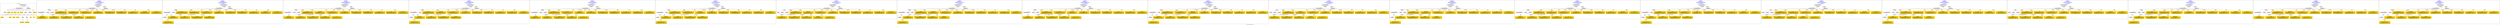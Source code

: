 digraph n0 {
fontcolor="blue"
remincross="true"
label="s26-s-san-francisco-moma.json"
subgraph cluster_0 {
label="1-correct model"
n2[style="filled",color="white",fillcolor="lightgray",label="CulturalHeritageObject1"];
n3[style="filled",color="white",fillcolor="lightgray",label="Person1"];
n4[shape="plaintext",style="filled",fillcolor="gold",label="dimensions"];
n5[shape="plaintext",style="filled",fillcolor="gold",label="credit"];
n6[shape="plaintext",style="filled",fillcolor="gold",label="copyright"];
n7[shape="plaintext",style="filled",fillcolor="gold",label="title"];
n8[shape="plaintext",style="filled",fillcolor="gold",label="accession-id"];
n9[style="filled",color="white",fillcolor="lightgray",label="Concept1"];
n10[style="filled",color="white",fillcolor="lightgray",label="Document1"];
n11[shape="plaintext",style="filled",fillcolor="gold",label="nationality"];
n12[shape="plaintext",style="filled",fillcolor="gold",label="birthYear"];
n13[shape="plaintext",style="filled",fillcolor="gold",label="deathYear"];
n14[shape="plaintext",style="filled",fillcolor="gold",label="artistName"];
n15[style="filled",color="white",fillcolor="lightgray",label="Place1"];
n16[style="filled",color="white",fillcolor="lightgray",label="Place2"];
n17[shape="plaintext",style="filled",fillcolor="gold",label="birthPlaceLabel"];
n18[shape="plaintext",style="filled",fillcolor="gold",label="deathPlaceLabel"];
n19[style="filled",color="white",fillcolor="lightgray",label="EuropeanaAggregation1"];
n20[style="filled",color="white",fillcolor="lightgray",label="WebResource1"];
n21[shape="plaintext",style="filled",fillcolor="gold",label="image-URL"];
n22[shape="plaintext",style="filled",fillcolor="gold",label="type"];
n23[shape="plaintext",style="filled",fillcolor="gold",label="url"];
}
subgraph cluster_1 {
label="candidate 0\nlink coherence:1.0\nnode coherence:1.0\nconfidence:0.4555484644827755\nmapping score:0.5923256786371156\ncost:18.99961\n-precision:0.58-recall:0.52"
n25[style="filled",color="white",fillcolor="lightgray",label="CulturalHeritageObject1"];
n26[style="filled",color="white",fillcolor="lightgray",label="CulturalHeritageObject2"];
n27[style="filled",color="white",fillcolor="lightgray",label="Person1"];
n28[style="filled",color="white",fillcolor="lightgray",label="Document1"];
n29[style="filled",color="white",fillcolor="lightgray",label="EuropeanaAggregation1"];
n30[style="filled",color="white",fillcolor="lightgray",label="WebResource1"];
n31[shape="plaintext",style="filled",fillcolor="gold",label="dimensions\n[CulturalHeritageObject,extent,0.839]\n[CulturalHeritageObject,description,0.067]\n[CulturalHeritageObject,provenance,0.062]\n[CulturalHeritageObject,accessionNumber,0.032]"];
n32[shape="plaintext",style="filled",fillcolor="gold",label="title\n[CulturalHeritageObject,description,0.362]\n[CulturalHeritageObject,title,0.346]\n[Person,biographicalInformation,0.201]\n[CulturalHeritageObject,provenance,0.091]"];
n33[shape="plaintext",style="filled",fillcolor="gold",label="accession-id\n[CulturalHeritageObject,accessionNumber,0.781]\n[WebResource,classLink,0.11]\n[CulturalHeritageObject,description,0.059]\n[CulturalHeritageObject,extent,0.05]"];
n34[shape="plaintext",style="filled",fillcolor="gold",label="deathYear\n[Person,dateOfDeath,0.453]\n[CulturalHeritageObject,created,0.401]\n[CulturalHeritageObject,title,0.078]\n[CulturalHeritageObject,provenance,0.068]"];
n35[shape="plaintext",style="filled",fillcolor="gold",label="credit\n[CulturalHeritageObject,provenance,0.678]\n[CulturalHeritageObject,description,0.149]\n[CulturalHeritageObject,title,0.099]\n[Person,biographicalInformation,0.075]"];
n36[shape="plaintext",style="filled",fillcolor="gold",label="copyright\n[CulturalHeritageObject,provenance,0.351]\n[CulturalHeritageObject,description,0.271]\n[CulturalHeritageObject,title,0.197]\n[Person,biographicalInformation,0.181]"];
n37[shape="plaintext",style="filled",fillcolor="gold",label="deathPlaceLabel\n[Place,label,0.621]\n[CulturalHeritageObject,title,0.142]\n[Concept,prefLabel,0.129]\n[CulturalHeritageObject,description,0.108]"];
n38[shape="plaintext",style="filled",fillcolor="gold",label="birthYear\n[Person,dateOfDeath,0.382]\n[CulturalHeritageObject,created,0.324]\n[Person,dateOfBirth,0.237]\n[CulturalHeritageObject,provenance,0.056]"];
n39[shape="plaintext",style="filled",fillcolor="gold",label="nationality\n[Person,countryAssociatedWithThePerson,0.686]\n[CulturalHeritageObject,provenance,0.133]\n[CulturalHeritageObject,title,0.091]\n[CulturalHeritageObject,description,0.09]"];
n40[shape="plaintext",style="filled",fillcolor="gold",label="image-URL\n[WebResource,classLink,0.785]\n[Document,classLink,0.147]\n[CulturalHeritageObject,description,0.042]\n[Person,biographicalInformation,0.026]"];
n41[shape="plaintext",style="filled",fillcolor="gold",label="artistName\n[Person,nameOfThePerson,0.394]\n[CulturalHeritageObject,description,0.221]\n[CulturalHeritageObject,provenance,0.202]\n[CulturalHeritageObject,title,0.184]"];
n42[shape="plaintext",style="filled",fillcolor="gold",label="url\n[WebResource,classLink,0.489]\n[Document,classLink,0.34]\n[CulturalHeritageObject,provenance,0.119]\n[CulturalHeritageObject,description,0.052]"];
n43[shape="plaintext",style="filled",fillcolor="gold",label="type\n[Concept,prefLabel,0.439]\n[CulturalHeritageObject,provenance,0.321]\n[CulturalHeritageObject,description,0.123]\n[CulturalHeritageObject,medium,0.117]"];
n44[shape="plaintext",style="filled",fillcolor="gold",label="birthPlaceLabel\n[Place,label,0.649]\n[CulturalHeritageObject,provenance,0.131]\n[CulturalHeritageObject,title,0.12]\n[CulturalHeritageObject,description,0.1]"];
}
subgraph cluster_2 {
label="candidate 1\nlink coherence:1.0\nnode coherence:1.0\nconfidence:0.4555484644827755\nmapping score:0.5923256786371156\ncost:18.99963\n-precision:0.53-recall:0.48"
n46[style="filled",color="white",fillcolor="lightgray",label="CulturalHeritageObject1"];
n47[style="filled",color="white",fillcolor="lightgray",label="CulturalHeritageObject2"];
n48[style="filled",color="white",fillcolor="lightgray",label="Person1"];
n49[style="filled",color="white",fillcolor="lightgray",label="Document2"];
n50[style="filled",color="white",fillcolor="lightgray",label="EuropeanaAggregation1"];
n51[style="filled",color="white",fillcolor="lightgray",label="WebResource1"];
n52[shape="plaintext",style="filled",fillcolor="gold",label="dimensions\n[CulturalHeritageObject,extent,0.839]\n[CulturalHeritageObject,description,0.067]\n[CulturalHeritageObject,provenance,0.062]\n[CulturalHeritageObject,accessionNumber,0.032]"];
n53[shape="plaintext",style="filled",fillcolor="gold",label="title\n[CulturalHeritageObject,description,0.362]\n[CulturalHeritageObject,title,0.346]\n[Person,biographicalInformation,0.201]\n[CulturalHeritageObject,provenance,0.091]"];
n54[shape="plaintext",style="filled",fillcolor="gold",label="accession-id\n[CulturalHeritageObject,accessionNumber,0.781]\n[WebResource,classLink,0.11]\n[CulturalHeritageObject,description,0.059]\n[CulturalHeritageObject,extent,0.05]"];
n55[shape="plaintext",style="filled",fillcolor="gold",label="deathYear\n[Person,dateOfDeath,0.453]\n[CulturalHeritageObject,created,0.401]\n[CulturalHeritageObject,title,0.078]\n[CulturalHeritageObject,provenance,0.068]"];
n56[shape="plaintext",style="filled",fillcolor="gold",label="credit\n[CulturalHeritageObject,provenance,0.678]\n[CulturalHeritageObject,description,0.149]\n[CulturalHeritageObject,title,0.099]\n[Person,biographicalInformation,0.075]"];
n57[shape="plaintext",style="filled",fillcolor="gold",label="copyright\n[CulturalHeritageObject,provenance,0.351]\n[CulturalHeritageObject,description,0.271]\n[CulturalHeritageObject,title,0.197]\n[Person,biographicalInformation,0.181]"];
n58[shape="plaintext",style="filled",fillcolor="gold",label="deathPlaceLabel\n[Place,label,0.621]\n[CulturalHeritageObject,title,0.142]\n[Concept,prefLabel,0.129]\n[CulturalHeritageObject,description,0.108]"];
n59[shape="plaintext",style="filled",fillcolor="gold",label="birthYear\n[Person,dateOfDeath,0.382]\n[CulturalHeritageObject,created,0.324]\n[Person,dateOfBirth,0.237]\n[CulturalHeritageObject,provenance,0.056]"];
n60[shape="plaintext",style="filled",fillcolor="gold",label="url\n[WebResource,classLink,0.489]\n[Document,classLink,0.34]\n[CulturalHeritageObject,provenance,0.119]\n[CulturalHeritageObject,description,0.052]"];
n61[shape="plaintext",style="filled",fillcolor="gold",label="nationality\n[Person,countryAssociatedWithThePerson,0.686]\n[CulturalHeritageObject,provenance,0.133]\n[CulturalHeritageObject,title,0.091]\n[CulturalHeritageObject,description,0.09]"];
n62[shape="plaintext",style="filled",fillcolor="gold",label="image-URL\n[WebResource,classLink,0.785]\n[Document,classLink,0.147]\n[CulturalHeritageObject,description,0.042]\n[Person,biographicalInformation,0.026]"];
n63[shape="plaintext",style="filled",fillcolor="gold",label="artistName\n[Person,nameOfThePerson,0.394]\n[CulturalHeritageObject,description,0.221]\n[CulturalHeritageObject,provenance,0.202]\n[CulturalHeritageObject,title,0.184]"];
n64[shape="plaintext",style="filled",fillcolor="gold",label="type\n[Concept,prefLabel,0.439]\n[CulturalHeritageObject,provenance,0.321]\n[CulturalHeritageObject,description,0.123]\n[CulturalHeritageObject,medium,0.117]"];
n65[shape="plaintext",style="filled",fillcolor="gold",label="birthPlaceLabel\n[Place,label,0.649]\n[CulturalHeritageObject,provenance,0.131]\n[CulturalHeritageObject,title,0.12]\n[CulturalHeritageObject,description,0.1]"];
}
subgraph cluster_3 {
label="candidate 10\nlink coherence:1.0\nnode coherence:1.0\nconfidence:0.45242990204693834\nmapping score:0.5912861578251699\ncost:18.99961\n-precision:0.68-recall:0.62"
n67[style="filled",color="white",fillcolor="lightgray",label="CulturalHeritageObject1"];
n68[style="filled",color="white",fillcolor="lightgray",label="CulturalHeritageObject2"];
n69[style="filled",color="white",fillcolor="lightgray",label="Person1"];
n70[style="filled",color="white",fillcolor="lightgray",label="Document1"];
n71[style="filled",color="white",fillcolor="lightgray",label="EuropeanaAggregation1"];
n72[style="filled",color="white",fillcolor="lightgray",label="WebResource1"];
n73[shape="plaintext",style="filled",fillcolor="gold",label="dimensions\n[CulturalHeritageObject,extent,0.839]\n[CulturalHeritageObject,description,0.067]\n[CulturalHeritageObject,provenance,0.062]\n[CulturalHeritageObject,accessionNumber,0.032]"];
n74[shape="plaintext",style="filled",fillcolor="gold",label="birthPlaceLabel\n[Place,label,0.649]\n[CulturalHeritageObject,provenance,0.131]\n[CulturalHeritageObject,title,0.12]\n[CulturalHeritageObject,description,0.1]"];
n75[shape="plaintext",style="filled",fillcolor="gold",label="accession-id\n[CulturalHeritageObject,accessionNumber,0.781]\n[WebResource,classLink,0.11]\n[CulturalHeritageObject,description,0.059]\n[CulturalHeritageObject,extent,0.05]"];
n76[shape="plaintext",style="filled",fillcolor="gold",label="birthYear\n[Person,dateOfDeath,0.382]\n[CulturalHeritageObject,created,0.324]\n[Person,dateOfBirth,0.237]\n[CulturalHeritageObject,provenance,0.056]"];
n77[shape="plaintext",style="filled",fillcolor="gold",label="credit\n[CulturalHeritageObject,provenance,0.678]\n[CulturalHeritageObject,description,0.149]\n[CulturalHeritageObject,title,0.099]\n[Person,biographicalInformation,0.075]"];
n78[shape="plaintext",style="filled",fillcolor="gold",label="copyright\n[CulturalHeritageObject,provenance,0.351]\n[CulturalHeritageObject,description,0.271]\n[CulturalHeritageObject,title,0.197]\n[Person,biographicalInformation,0.181]"];
n79[shape="plaintext",style="filled",fillcolor="gold",label="deathPlaceLabel\n[Place,label,0.621]\n[CulturalHeritageObject,title,0.142]\n[Concept,prefLabel,0.129]\n[CulturalHeritageObject,description,0.108]"];
n80[shape="plaintext",style="filled",fillcolor="gold",label="deathYear\n[Person,dateOfDeath,0.453]\n[CulturalHeritageObject,created,0.401]\n[CulturalHeritageObject,title,0.078]\n[CulturalHeritageObject,provenance,0.068]"];
n81[shape="plaintext",style="filled",fillcolor="gold",label="nationality\n[Person,countryAssociatedWithThePerson,0.686]\n[CulturalHeritageObject,provenance,0.133]\n[CulturalHeritageObject,title,0.091]\n[CulturalHeritageObject,description,0.09]"];
n82[shape="plaintext",style="filled",fillcolor="gold",label="image-URL\n[WebResource,classLink,0.785]\n[Document,classLink,0.147]\n[CulturalHeritageObject,description,0.042]\n[Person,biographicalInformation,0.026]"];
n83[shape="plaintext",style="filled",fillcolor="gold",label="artistName\n[Person,nameOfThePerson,0.394]\n[CulturalHeritageObject,description,0.221]\n[CulturalHeritageObject,provenance,0.202]\n[CulturalHeritageObject,title,0.184]"];
n84[shape="plaintext",style="filled",fillcolor="gold",label="url\n[WebResource,classLink,0.489]\n[Document,classLink,0.34]\n[CulturalHeritageObject,provenance,0.119]\n[CulturalHeritageObject,description,0.052]"];
n85[shape="plaintext",style="filled",fillcolor="gold",label="type\n[Concept,prefLabel,0.439]\n[CulturalHeritageObject,provenance,0.321]\n[CulturalHeritageObject,description,0.123]\n[CulturalHeritageObject,medium,0.117]"];
n86[shape="plaintext",style="filled",fillcolor="gold",label="title\n[CulturalHeritageObject,description,0.362]\n[CulturalHeritageObject,title,0.346]\n[Person,biographicalInformation,0.201]\n[CulturalHeritageObject,provenance,0.091]"];
}
subgraph cluster_4 {
label="candidate 11\nlink coherence:1.0\nnode coherence:1.0\nconfidence:0.45242990204693834\nmapping score:0.5912861578251699\ncost:18.99963\n-precision:0.63-recall:0.57"
n88[style="filled",color="white",fillcolor="lightgray",label="CulturalHeritageObject1"];
n89[style="filled",color="white",fillcolor="lightgray",label="CulturalHeritageObject2"];
n90[style="filled",color="white",fillcolor="lightgray",label="Person1"];
n91[style="filled",color="white",fillcolor="lightgray",label="Document2"];
n92[style="filled",color="white",fillcolor="lightgray",label="EuropeanaAggregation1"];
n93[style="filled",color="white",fillcolor="lightgray",label="WebResource1"];
n94[shape="plaintext",style="filled",fillcolor="gold",label="dimensions\n[CulturalHeritageObject,extent,0.839]\n[CulturalHeritageObject,description,0.067]\n[CulturalHeritageObject,provenance,0.062]\n[CulturalHeritageObject,accessionNumber,0.032]"];
n95[shape="plaintext",style="filled",fillcolor="gold",label="birthPlaceLabel\n[Place,label,0.649]\n[CulturalHeritageObject,provenance,0.131]\n[CulturalHeritageObject,title,0.12]\n[CulturalHeritageObject,description,0.1]"];
n96[shape="plaintext",style="filled",fillcolor="gold",label="accession-id\n[CulturalHeritageObject,accessionNumber,0.781]\n[WebResource,classLink,0.11]\n[CulturalHeritageObject,description,0.059]\n[CulturalHeritageObject,extent,0.05]"];
n97[shape="plaintext",style="filled",fillcolor="gold",label="birthYear\n[Person,dateOfDeath,0.382]\n[CulturalHeritageObject,created,0.324]\n[Person,dateOfBirth,0.237]\n[CulturalHeritageObject,provenance,0.056]"];
n98[shape="plaintext",style="filled",fillcolor="gold",label="credit\n[CulturalHeritageObject,provenance,0.678]\n[CulturalHeritageObject,description,0.149]\n[CulturalHeritageObject,title,0.099]\n[Person,biographicalInformation,0.075]"];
n99[shape="plaintext",style="filled",fillcolor="gold",label="copyright\n[CulturalHeritageObject,provenance,0.351]\n[CulturalHeritageObject,description,0.271]\n[CulturalHeritageObject,title,0.197]\n[Person,biographicalInformation,0.181]"];
n100[shape="plaintext",style="filled",fillcolor="gold",label="deathPlaceLabel\n[Place,label,0.621]\n[CulturalHeritageObject,title,0.142]\n[Concept,prefLabel,0.129]\n[CulturalHeritageObject,description,0.108]"];
n101[shape="plaintext",style="filled",fillcolor="gold",label="deathYear\n[Person,dateOfDeath,0.453]\n[CulturalHeritageObject,created,0.401]\n[CulturalHeritageObject,title,0.078]\n[CulturalHeritageObject,provenance,0.068]"];
n102[shape="plaintext",style="filled",fillcolor="gold",label="url\n[WebResource,classLink,0.489]\n[Document,classLink,0.34]\n[CulturalHeritageObject,provenance,0.119]\n[CulturalHeritageObject,description,0.052]"];
n103[shape="plaintext",style="filled",fillcolor="gold",label="nationality\n[Person,countryAssociatedWithThePerson,0.686]\n[CulturalHeritageObject,provenance,0.133]\n[CulturalHeritageObject,title,0.091]\n[CulturalHeritageObject,description,0.09]"];
n104[shape="plaintext",style="filled",fillcolor="gold",label="image-URL\n[WebResource,classLink,0.785]\n[Document,classLink,0.147]\n[CulturalHeritageObject,description,0.042]\n[Person,biographicalInformation,0.026]"];
n105[shape="plaintext",style="filled",fillcolor="gold",label="artistName\n[Person,nameOfThePerson,0.394]\n[CulturalHeritageObject,description,0.221]\n[CulturalHeritageObject,provenance,0.202]\n[CulturalHeritageObject,title,0.184]"];
n106[shape="plaintext",style="filled",fillcolor="gold",label="type\n[Concept,prefLabel,0.439]\n[CulturalHeritageObject,provenance,0.321]\n[CulturalHeritageObject,description,0.123]\n[CulturalHeritageObject,medium,0.117]"];
n107[shape="plaintext",style="filled",fillcolor="gold",label="title\n[CulturalHeritageObject,description,0.362]\n[CulturalHeritageObject,title,0.346]\n[Person,biographicalInformation,0.201]\n[CulturalHeritageObject,provenance,0.091]"];
}
subgraph cluster_5 {
label="candidate 12\nlink coherence:1.0\nnode coherence:1.0\nconfidence:0.4519244410358464\nmapping score:0.5911176708214726\ncost:18.99961\n-precision:0.63-recall:0.57"
n109[style="filled",color="white",fillcolor="lightgray",label="CulturalHeritageObject1"];
n110[style="filled",color="white",fillcolor="lightgray",label="CulturalHeritageObject2"];
n111[style="filled",color="white",fillcolor="lightgray",label="Person1"];
n112[style="filled",color="white",fillcolor="lightgray",label="Document1"];
n113[style="filled",color="white",fillcolor="lightgray",label="EuropeanaAggregation1"];
n114[style="filled",color="white",fillcolor="lightgray",label="WebResource1"];
n115[shape="plaintext",style="filled",fillcolor="gold",label="dimensions\n[CulturalHeritageObject,extent,0.839]\n[CulturalHeritageObject,description,0.067]\n[CulturalHeritageObject,provenance,0.062]\n[CulturalHeritageObject,accessionNumber,0.032]"];
n116[shape="plaintext",style="filled",fillcolor="gold",label="accession-id\n[CulturalHeritageObject,accessionNumber,0.781]\n[WebResource,classLink,0.11]\n[CulturalHeritageObject,description,0.059]\n[CulturalHeritageObject,extent,0.05]"];
n117[shape="plaintext",style="filled",fillcolor="gold",label="deathPlaceLabel\n[Place,label,0.621]\n[CulturalHeritageObject,title,0.142]\n[Concept,prefLabel,0.129]\n[CulturalHeritageObject,description,0.108]"];
n118[shape="plaintext",style="filled",fillcolor="gold",label="deathYear\n[Person,dateOfDeath,0.453]\n[CulturalHeritageObject,created,0.401]\n[CulturalHeritageObject,title,0.078]\n[CulturalHeritageObject,provenance,0.068]"];
n119[shape="plaintext",style="filled",fillcolor="gold",label="credit\n[CulturalHeritageObject,provenance,0.678]\n[CulturalHeritageObject,description,0.149]\n[CulturalHeritageObject,title,0.099]\n[Person,biographicalInformation,0.075]"];
n120[shape="plaintext",style="filled",fillcolor="gold",label="birthPlaceLabel\n[Place,label,0.649]\n[CulturalHeritageObject,provenance,0.131]\n[CulturalHeritageObject,title,0.12]\n[CulturalHeritageObject,description,0.1]"];
n121[shape="plaintext",style="filled",fillcolor="gold",label="copyright\n[CulturalHeritageObject,provenance,0.351]\n[CulturalHeritageObject,description,0.271]\n[CulturalHeritageObject,title,0.197]\n[Person,biographicalInformation,0.181]"];
n122[shape="plaintext",style="filled",fillcolor="gold",label="birthYear\n[Person,dateOfDeath,0.382]\n[CulturalHeritageObject,created,0.324]\n[Person,dateOfBirth,0.237]\n[CulturalHeritageObject,provenance,0.056]"];
n123[shape="plaintext",style="filled",fillcolor="gold",label="nationality\n[Person,countryAssociatedWithThePerson,0.686]\n[CulturalHeritageObject,provenance,0.133]\n[CulturalHeritageObject,title,0.091]\n[CulturalHeritageObject,description,0.09]"];
n124[shape="plaintext",style="filled",fillcolor="gold",label="image-URL\n[WebResource,classLink,0.785]\n[Document,classLink,0.147]\n[CulturalHeritageObject,description,0.042]\n[Person,biographicalInformation,0.026]"];
n125[shape="plaintext",style="filled",fillcolor="gold",label="artistName\n[Person,nameOfThePerson,0.394]\n[CulturalHeritageObject,description,0.221]\n[CulturalHeritageObject,provenance,0.202]\n[CulturalHeritageObject,title,0.184]"];
n126[shape="plaintext",style="filled",fillcolor="gold",label="url\n[WebResource,classLink,0.489]\n[Document,classLink,0.34]\n[CulturalHeritageObject,provenance,0.119]\n[CulturalHeritageObject,description,0.052]"];
n127[shape="plaintext",style="filled",fillcolor="gold",label="type\n[Concept,prefLabel,0.439]\n[CulturalHeritageObject,provenance,0.321]\n[CulturalHeritageObject,description,0.123]\n[CulturalHeritageObject,medium,0.117]"];
n128[shape="plaintext",style="filled",fillcolor="gold",label="title\n[CulturalHeritageObject,description,0.362]\n[CulturalHeritageObject,title,0.346]\n[Person,biographicalInformation,0.201]\n[CulturalHeritageObject,provenance,0.091]"];
}
subgraph cluster_6 {
label="candidate 13\nlink coherence:1.0\nnode coherence:1.0\nconfidence:0.4519244410358464\nmapping score:0.5911176708214726\ncost:18.99963\n-precision:0.58-recall:0.52"
n130[style="filled",color="white",fillcolor="lightgray",label="CulturalHeritageObject1"];
n131[style="filled",color="white",fillcolor="lightgray",label="CulturalHeritageObject2"];
n132[style="filled",color="white",fillcolor="lightgray",label="Person1"];
n133[style="filled",color="white",fillcolor="lightgray",label="Document2"];
n134[style="filled",color="white",fillcolor="lightgray",label="EuropeanaAggregation1"];
n135[style="filled",color="white",fillcolor="lightgray",label="WebResource1"];
n136[shape="plaintext",style="filled",fillcolor="gold",label="dimensions\n[CulturalHeritageObject,extent,0.839]\n[CulturalHeritageObject,description,0.067]\n[CulturalHeritageObject,provenance,0.062]\n[CulturalHeritageObject,accessionNumber,0.032]"];
n137[shape="plaintext",style="filled",fillcolor="gold",label="accession-id\n[CulturalHeritageObject,accessionNumber,0.781]\n[WebResource,classLink,0.11]\n[CulturalHeritageObject,description,0.059]\n[CulturalHeritageObject,extent,0.05]"];
n138[shape="plaintext",style="filled",fillcolor="gold",label="deathPlaceLabel\n[Place,label,0.621]\n[CulturalHeritageObject,title,0.142]\n[Concept,prefLabel,0.129]\n[CulturalHeritageObject,description,0.108]"];
n139[shape="plaintext",style="filled",fillcolor="gold",label="deathYear\n[Person,dateOfDeath,0.453]\n[CulturalHeritageObject,created,0.401]\n[CulturalHeritageObject,title,0.078]\n[CulturalHeritageObject,provenance,0.068]"];
n140[shape="plaintext",style="filled",fillcolor="gold",label="credit\n[CulturalHeritageObject,provenance,0.678]\n[CulturalHeritageObject,description,0.149]\n[CulturalHeritageObject,title,0.099]\n[Person,biographicalInformation,0.075]"];
n141[shape="plaintext",style="filled",fillcolor="gold",label="birthPlaceLabel\n[Place,label,0.649]\n[CulturalHeritageObject,provenance,0.131]\n[CulturalHeritageObject,title,0.12]\n[CulturalHeritageObject,description,0.1]"];
n142[shape="plaintext",style="filled",fillcolor="gold",label="copyright\n[CulturalHeritageObject,provenance,0.351]\n[CulturalHeritageObject,description,0.271]\n[CulturalHeritageObject,title,0.197]\n[Person,biographicalInformation,0.181]"];
n143[shape="plaintext",style="filled",fillcolor="gold",label="birthYear\n[Person,dateOfDeath,0.382]\n[CulturalHeritageObject,created,0.324]\n[Person,dateOfBirth,0.237]\n[CulturalHeritageObject,provenance,0.056]"];
n144[shape="plaintext",style="filled",fillcolor="gold",label="url\n[WebResource,classLink,0.489]\n[Document,classLink,0.34]\n[CulturalHeritageObject,provenance,0.119]\n[CulturalHeritageObject,description,0.052]"];
n145[shape="plaintext",style="filled",fillcolor="gold",label="nationality\n[Person,countryAssociatedWithThePerson,0.686]\n[CulturalHeritageObject,provenance,0.133]\n[CulturalHeritageObject,title,0.091]\n[CulturalHeritageObject,description,0.09]"];
n146[shape="plaintext",style="filled",fillcolor="gold",label="image-URL\n[WebResource,classLink,0.785]\n[Document,classLink,0.147]\n[CulturalHeritageObject,description,0.042]\n[Person,biographicalInformation,0.026]"];
n147[shape="plaintext",style="filled",fillcolor="gold",label="artistName\n[Person,nameOfThePerson,0.394]\n[CulturalHeritageObject,description,0.221]\n[CulturalHeritageObject,provenance,0.202]\n[CulturalHeritageObject,title,0.184]"];
n148[shape="plaintext",style="filled",fillcolor="gold",label="type\n[Concept,prefLabel,0.439]\n[CulturalHeritageObject,provenance,0.321]\n[CulturalHeritageObject,description,0.123]\n[CulturalHeritageObject,medium,0.117]"];
n149[shape="plaintext",style="filled",fillcolor="gold",label="title\n[CulturalHeritageObject,description,0.362]\n[CulturalHeritageObject,title,0.346]\n[Person,biographicalInformation,0.201]\n[CulturalHeritageObject,provenance,0.091]"];
}
subgraph cluster_7 {
label="candidate 14\nlink coherence:1.0\nnode coherence:1.0\nconfidence:0.4519141074044594\nmapping score:0.591114226277677\ncost:18.9996\n-precision:0.63-recall:0.57"
n151[style="filled",color="white",fillcolor="lightgray",label="CulturalHeritageObject1"];
n152[style="filled",color="white",fillcolor="lightgray",label="Person1"];
n153[style="filled",color="white",fillcolor="lightgray",label="Concept1"];
n154[style="filled",color="white",fillcolor="lightgray",label="Document1"];
n155[style="filled",color="white",fillcolor="lightgray",label="EuropeanaAggregation1"];
n156[style="filled",color="white",fillcolor="lightgray",label="WebResource1"];
n157[shape="plaintext",style="filled",fillcolor="gold",label="dimensions\n[CulturalHeritageObject,extent,0.839]\n[CulturalHeritageObject,description,0.067]\n[CulturalHeritageObject,provenance,0.062]\n[CulturalHeritageObject,accessionNumber,0.032]"];
n158[shape="plaintext",style="filled",fillcolor="gold",label="birthPlaceLabel\n[Place,label,0.649]\n[CulturalHeritageObject,provenance,0.131]\n[CulturalHeritageObject,title,0.12]\n[CulturalHeritageObject,description,0.1]"];
n159[shape="plaintext",style="filled",fillcolor="gold",label="accession-id\n[CulturalHeritageObject,accessionNumber,0.781]\n[WebResource,classLink,0.11]\n[CulturalHeritageObject,description,0.059]\n[CulturalHeritageObject,extent,0.05]"];
n160[shape="plaintext",style="filled",fillcolor="gold",label="deathYear\n[Person,dateOfDeath,0.453]\n[CulturalHeritageObject,created,0.401]\n[CulturalHeritageObject,title,0.078]\n[CulturalHeritageObject,provenance,0.068]"];
n161[shape="plaintext",style="filled",fillcolor="gold",label="credit\n[CulturalHeritageObject,provenance,0.678]\n[CulturalHeritageObject,description,0.149]\n[CulturalHeritageObject,title,0.099]\n[Person,biographicalInformation,0.075]"];
n162[shape="plaintext",style="filled",fillcolor="gold",label="copyright\n[CulturalHeritageObject,provenance,0.351]\n[CulturalHeritageObject,description,0.271]\n[CulturalHeritageObject,title,0.197]\n[Person,biographicalInformation,0.181]"];
n163[shape="plaintext",style="filled",fillcolor="gold",label="birthYear\n[Person,dateOfDeath,0.382]\n[CulturalHeritageObject,created,0.324]\n[Person,dateOfBirth,0.237]\n[CulturalHeritageObject,provenance,0.056]"];
n164[shape="plaintext",style="filled",fillcolor="gold",label="deathPlaceLabel\n[Place,label,0.621]\n[CulturalHeritageObject,title,0.142]\n[Concept,prefLabel,0.129]\n[CulturalHeritageObject,description,0.108]"];
n165[shape="plaintext",style="filled",fillcolor="gold",label="nationality\n[Person,countryAssociatedWithThePerson,0.686]\n[CulturalHeritageObject,provenance,0.133]\n[CulturalHeritageObject,title,0.091]\n[CulturalHeritageObject,description,0.09]"];
n166[shape="plaintext",style="filled",fillcolor="gold",label="image-URL\n[WebResource,classLink,0.785]\n[Document,classLink,0.147]\n[CulturalHeritageObject,description,0.042]\n[Person,biographicalInformation,0.026]"];
n167[shape="plaintext",style="filled",fillcolor="gold",label="artistName\n[Person,nameOfThePerson,0.394]\n[CulturalHeritageObject,description,0.221]\n[CulturalHeritageObject,provenance,0.202]\n[CulturalHeritageObject,title,0.184]"];
n168[shape="plaintext",style="filled",fillcolor="gold",label="url\n[WebResource,classLink,0.489]\n[Document,classLink,0.34]\n[CulturalHeritageObject,provenance,0.119]\n[CulturalHeritageObject,description,0.052]"];
n169[shape="plaintext",style="filled",fillcolor="gold",label="type\n[Concept,prefLabel,0.439]\n[CulturalHeritageObject,provenance,0.321]\n[CulturalHeritageObject,description,0.123]\n[CulturalHeritageObject,medium,0.117]"];
n170[shape="plaintext",style="filled",fillcolor="gold",label="title\n[CulturalHeritageObject,description,0.362]\n[CulturalHeritageObject,title,0.346]\n[Person,biographicalInformation,0.201]\n[CulturalHeritageObject,provenance,0.091]"];
}
subgraph cluster_8 {
label="candidate 15\nlink coherence:1.0\nnode coherence:1.0\nconfidence:0.4519141074044594\nmapping score:0.591114226277677\ncost:19.99961\n-precision:0.55-recall:0.52"
n172[style="filled",color="white",fillcolor="lightgray",label="CulturalHeritageObject1"];
n173[style="filled",color="white",fillcolor="lightgray",label="CulturalHeritageObject2"];
n174[style="filled",color="white",fillcolor="lightgray",label="Person1"];
n175[style="filled",color="white",fillcolor="lightgray",label="Concept1"];
n176[style="filled",color="white",fillcolor="lightgray",label="Document2"];
n177[style="filled",color="white",fillcolor="lightgray",label="EuropeanaAggregation1"];
n178[style="filled",color="white",fillcolor="lightgray",label="WebResource1"];
n179[shape="plaintext",style="filled",fillcolor="gold",label="dimensions\n[CulturalHeritageObject,extent,0.839]\n[CulturalHeritageObject,description,0.067]\n[CulturalHeritageObject,provenance,0.062]\n[CulturalHeritageObject,accessionNumber,0.032]"];
n180[shape="plaintext",style="filled",fillcolor="gold",label="birthPlaceLabel\n[Place,label,0.649]\n[CulturalHeritageObject,provenance,0.131]\n[CulturalHeritageObject,title,0.12]\n[CulturalHeritageObject,description,0.1]"];
n181[shape="plaintext",style="filled",fillcolor="gold",label="accession-id\n[CulturalHeritageObject,accessionNumber,0.781]\n[WebResource,classLink,0.11]\n[CulturalHeritageObject,description,0.059]\n[CulturalHeritageObject,extent,0.05]"];
n182[shape="plaintext",style="filled",fillcolor="gold",label="deathYear\n[Person,dateOfDeath,0.453]\n[CulturalHeritageObject,created,0.401]\n[CulturalHeritageObject,title,0.078]\n[CulturalHeritageObject,provenance,0.068]"];
n183[shape="plaintext",style="filled",fillcolor="gold",label="credit\n[CulturalHeritageObject,provenance,0.678]\n[CulturalHeritageObject,description,0.149]\n[CulturalHeritageObject,title,0.099]\n[Person,biographicalInformation,0.075]"];
n184[shape="plaintext",style="filled",fillcolor="gold",label="copyright\n[CulturalHeritageObject,provenance,0.351]\n[CulturalHeritageObject,description,0.271]\n[CulturalHeritageObject,title,0.197]\n[Person,biographicalInformation,0.181]"];
n185[shape="plaintext",style="filled",fillcolor="gold",label="birthYear\n[Person,dateOfDeath,0.382]\n[CulturalHeritageObject,created,0.324]\n[Person,dateOfBirth,0.237]\n[CulturalHeritageObject,provenance,0.056]"];
n186[shape="plaintext",style="filled",fillcolor="gold",label="deathPlaceLabel\n[Place,label,0.621]\n[CulturalHeritageObject,title,0.142]\n[Concept,prefLabel,0.129]\n[CulturalHeritageObject,description,0.108]"];
n187[shape="plaintext",style="filled",fillcolor="gold",label="url\n[WebResource,classLink,0.489]\n[Document,classLink,0.34]\n[CulturalHeritageObject,provenance,0.119]\n[CulturalHeritageObject,description,0.052]"];
n188[shape="plaintext",style="filled",fillcolor="gold",label="nationality\n[Person,countryAssociatedWithThePerson,0.686]\n[CulturalHeritageObject,provenance,0.133]\n[CulturalHeritageObject,title,0.091]\n[CulturalHeritageObject,description,0.09]"];
n189[shape="plaintext",style="filled",fillcolor="gold",label="image-URL\n[WebResource,classLink,0.785]\n[Document,classLink,0.147]\n[CulturalHeritageObject,description,0.042]\n[Person,biographicalInformation,0.026]"];
n190[shape="plaintext",style="filled",fillcolor="gold",label="artistName\n[Person,nameOfThePerson,0.394]\n[CulturalHeritageObject,description,0.221]\n[CulturalHeritageObject,provenance,0.202]\n[CulturalHeritageObject,title,0.184]"];
n191[shape="plaintext",style="filled",fillcolor="gold",label="type\n[Concept,prefLabel,0.439]\n[CulturalHeritageObject,provenance,0.321]\n[CulturalHeritageObject,description,0.123]\n[CulturalHeritageObject,medium,0.117]"];
n192[shape="plaintext",style="filled",fillcolor="gold",label="title\n[CulturalHeritageObject,description,0.362]\n[CulturalHeritageObject,title,0.346]\n[Person,biographicalInformation,0.201]\n[CulturalHeritageObject,provenance,0.091]"];
}
subgraph cluster_9 {
label="candidate 16\nlink coherence:1.0\nnode coherence:1.0\nconfidence:0.4514647939614971\nmapping score:0.5909644551300228\ncost:18.99961\n-precision:0.68-recall:0.62"
n194[style="filled",color="white",fillcolor="lightgray",label="CulturalHeritageObject1"];
n195[style="filled",color="white",fillcolor="lightgray",label="CulturalHeritageObject2"];
n196[style="filled",color="white",fillcolor="lightgray",label="Person1"];
n197[style="filled",color="white",fillcolor="lightgray",label="Document1"];
n198[style="filled",color="white",fillcolor="lightgray",label="EuropeanaAggregation1"];
n199[style="filled",color="white",fillcolor="lightgray",label="WebResource1"];
n200[shape="plaintext",style="filled",fillcolor="gold",label="dimensions\n[CulturalHeritageObject,extent,0.839]\n[CulturalHeritageObject,description,0.067]\n[CulturalHeritageObject,provenance,0.062]\n[CulturalHeritageObject,accessionNumber,0.032]"];
n201[shape="plaintext",style="filled",fillcolor="gold",label="accession-id\n[CulturalHeritageObject,accessionNumber,0.781]\n[WebResource,classLink,0.11]\n[CulturalHeritageObject,description,0.059]\n[CulturalHeritageObject,extent,0.05]"];
n202[shape="plaintext",style="filled",fillcolor="gold",label="deathPlaceLabel\n[Place,label,0.621]\n[CulturalHeritageObject,title,0.142]\n[Concept,prefLabel,0.129]\n[CulturalHeritageObject,description,0.108]"];
n203[shape="plaintext",style="filled",fillcolor="gold",label="birthYear\n[Person,dateOfDeath,0.382]\n[CulturalHeritageObject,created,0.324]\n[Person,dateOfBirth,0.237]\n[CulturalHeritageObject,provenance,0.056]"];
n204[shape="plaintext",style="filled",fillcolor="gold",label="credit\n[CulturalHeritageObject,provenance,0.678]\n[CulturalHeritageObject,description,0.149]\n[CulturalHeritageObject,title,0.099]\n[Person,biographicalInformation,0.075]"];
n205[shape="plaintext",style="filled",fillcolor="gold",label="birthPlaceLabel\n[Place,label,0.649]\n[CulturalHeritageObject,provenance,0.131]\n[CulturalHeritageObject,title,0.12]\n[CulturalHeritageObject,description,0.1]"];
n206[shape="plaintext",style="filled",fillcolor="gold",label="copyright\n[CulturalHeritageObject,provenance,0.351]\n[CulturalHeritageObject,description,0.271]\n[CulturalHeritageObject,title,0.197]\n[Person,biographicalInformation,0.181]"];
n207[shape="plaintext",style="filled",fillcolor="gold",label="deathYear\n[Person,dateOfDeath,0.453]\n[CulturalHeritageObject,created,0.401]\n[CulturalHeritageObject,title,0.078]\n[CulturalHeritageObject,provenance,0.068]"];
n208[shape="plaintext",style="filled",fillcolor="gold",label="nationality\n[Person,countryAssociatedWithThePerson,0.686]\n[CulturalHeritageObject,provenance,0.133]\n[CulturalHeritageObject,title,0.091]\n[CulturalHeritageObject,description,0.09]"];
n209[shape="plaintext",style="filled",fillcolor="gold",label="image-URL\n[WebResource,classLink,0.785]\n[Document,classLink,0.147]\n[CulturalHeritageObject,description,0.042]\n[Person,biographicalInformation,0.026]"];
n210[shape="plaintext",style="filled",fillcolor="gold",label="artistName\n[Person,nameOfThePerson,0.394]\n[CulturalHeritageObject,description,0.221]\n[CulturalHeritageObject,provenance,0.202]\n[CulturalHeritageObject,title,0.184]"];
n211[shape="plaintext",style="filled",fillcolor="gold",label="url\n[WebResource,classLink,0.489]\n[Document,classLink,0.34]\n[CulturalHeritageObject,provenance,0.119]\n[CulturalHeritageObject,description,0.052]"];
n212[shape="plaintext",style="filled",fillcolor="gold",label="type\n[Concept,prefLabel,0.439]\n[CulturalHeritageObject,provenance,0.321]\n[CulturalHeritageObject,description,0.123]\n[CulturalHeritageObject,medium,0.117]"];
n213[shape="plaintext",style="filled",fillcolor="gold",label="title\n[CulturalHeritageObject,description,0.362]\n[CulturalHeritageObject,title,0.346]\n[Person,biographicalInformation,0.201]\n[CulturalHeritageObject,provenance,0.091]"];
}
subgraph cluster_10 {
label="candidate 17\nlink coherence:1.0\nnode coherence:1.0\nconfidence:0.4514647939614971\nmapping score:0.5909644551300228\ncost:18.99963\n-precision:0.63-recall:0.57"
n215[style="filled",color="white",fillcolor="lightgray",label="CulturalHeritageObject1"];
n216[style="filled",color="white",fillcolor="lightgray",label="CulturalHeritageObject2"];
n217[style="filled",color="white",fillcolor="lightgray",label="Person1"];
n218[style="filled",color="white",fillcolor="lightgray",label="Document2"];
n219[style="filled",color="white",fillcolor="lightgray",label="EuropeanaAggregation1"];
n220[style="filled",color="white",fillcolor="lightgray",label="WebResource1"];
n221[shape="plaintext",style="filled",fillcolor="gold",label="dimensions\n[CulturalHeritageObject,extent,0.839]\n[CulturalHeritageObject,description,0.067]\n[CulturalHeritageObject,provenance,0.062]\n[CulturalHeritageObject,accessionNumber,0.032]"];
n222[shape="plaintext",style="filled",fillcolor="gold",label="accession-id\n[CulturalHeritageObject,accessionNumber,0.781]\n[WebResource,classLink,0.11]\n[CulturalHeritageObject,description,0.059]\n[CulturalHeritageObject,extent,0.05]"];
n223[shape="plaintext",style="filled",fillcolor="gold",label="deathPlaceLabel\n[Place,label,0.621]\n[CulturalHeritageObject,title,0.142]\n[Concept,prefLabel,0.129]\n[CulturalHeritageObject,description,0.108]"];
n224[shape="plaintext",style="filled",fillcolor="gold",label="birthYear\n[Person,dateOfDeath,0.382]\n[CulturalHeritageObject,created,0.324]\n[Person,dateOfBirth,0.237]\n[CulturalHeritageObject,provenance,0.056]"];
n225[shape="plaintext",style="filled",fillcolor="gold",label="credit\n[CulturalHeritageObject,provenance,0.678]\n[CulturalHeritageObject,description,0.149]\n[CulturalHeritageObject,title,0.099]\n[Person,biographicalInformation,0.075]"];
n226[shape="plaintext",style="filled",fillcolor="gold",label="birthPlaceLabel\n[Place,label,0.649]\n[CulturalHeritageObject,provenance,0.131]\n[CulturalHeritageObject,title,0.12]\n[CulturalHeritageObject,description,0.1]"];
n227[shape="plaintext",style="filled",fillcolor="gold",label="copyright\n[CulturalHeritageObject,provenance,0.351]\n[CulturalHeritageObject,description,0.271]\n[CulturalHeritageObject,title,0.197]\n[Person,biographicalInformation,0.181]"];
n228[shape="plaintext",style="filled",fillcolor="gold",label="deathYear\n[Person,dateOfDeath,0.453]\n[CulturalHeritageObject,created,0.401]\n[CulturalHeritageObject,title,0.078]\n[CulturalHeritageObject,provenance,0.068]"];
n229[shape="plaintext",style="filled",fillcolor="gold",label="url\n[WebResource,classLink,0.489]\n[Document,classLink,0.34]\n[CulturalHeritageObject,provenance,0.119]\n[CulturalHeritageObject,description,0.052]"];
n230[shape="plaintext",style="filled",fillcolor="gold",label="nationality\n[Person,countryAssociatedWithThePerson,0.686]\n[CulturalHeritageObject,provenance,0.133]\n[CulturalHeritageObject,title,0.091]\n[CulturalHeritageObject,description,0.09]"];
n231[shape="plaintext",style="filled",fillcolor="gold",label="image-URL\n[WebResource,classLink,0.785]\n[Document,classLink,0.147]\n[CulturalHeritageObject,description,0.042]\n[Person,biographicalInformation,0.026]"];
n232[shape="plaintext",style="filled",fillcolor="gold",label="artistName\n[Person,nameOfThePerson,0.394]\n[CulturalHeritageObject,description,0.221]\n[CulturalHeritageObject,provenance,0.202]\n[CulturalHeritageObject,title,0.184]"];
n233[shape="plaintext",style="filled",fillcolor="gold",label="type\n[Concept,prefLabel,0.439]\n[CulturalHeritageObject,provenance,0.321]\n[CulturalHeritageObject,description,0.123]\n[CulturalHeritageObject,medium,0.117]"];
n234[shape="plaintext",style="filled",fillcolor="gold",label="title\n[CulturalHeritageObject,description,0.362]\n[CulturalHeritageObject,title,0.346]\n[Person,biographicalInformation,0.201]\n[CulturalHeritageObject,provenance,0.091]"];
}
subgraph cluster_11 {
label="candidate 18\nlink coherence:1.0\nnode coherence:1.0\nconfidence:0.4514544603301101\nmapping score:0.5909610105862272\ncost:18.9996\n-precision:0.68-recall:0.62"
n236[style="filled",color="white",fillcolor="lightgray",label="CulturalHeritageObject1"];
n237[style="filled",color="white",fillcolor="lightgray",label="Person1"];
n238[style="filled",color="white",fillcolor="lightgray",label="Concept1"];
n239[style="filled",color="white",fillcolor="lightgray",label="Document1"];
n240[style="filled",color="white",fillcolor="lightgray",label="EuropeanaAggregation1"];
n241[style="filled",color="white",fillcolor="lightgray",label="WebResource1"];
n242[shape="plaintext",style="filled",fillcolor="gold",label="dimensions\n[CulturalHeritageObject,extent,0.839]\n[CulturalHeritageObject,description,0.067]\n[CulturalHeritageObject,provenance,0.062]\n[CulturalHeritageObject,accessionNumber,0.032]"];
n243[shape="plaintext",style="filled",fillcolor="gold",label="birthPlaceLabel\n[Place,label,0.649]\n[CulturalHeritageObject,provenance,0.131]\n[CulturalHeritageObject,title,0.12]\n[CulturalHeritageObject,description,0.1]"];
n244[shape="plaintext",style="filled",fillcolor="gold",label="accession-id\n[CulturalHeritageObject,accessionNumber,0.781]\n[WebResource,classLink,0.11]\n[CulturalHeritageObject,description,0.059]\n[CulturalHeritageObject,extent,0.05]"];
n245[shape="plaintext",style="filled",fillcolor="gold",label="birthYear\n[Person,dateOfDeath,0.382]\n[CulturalHeritageObject,created,0.324]\n[Person,dateOfBirth,0.237]\n[CulturalHeritageObject,provenance,0.056]"];
n246[shape="plaintext",style="filled",fillcolor="gold",label="credit\n[CulturalHeritageObject,provenance,0.678]\n[CulturalHeritageObject,description,0.149]\n[CulturalHeritageObject,title,0.099]\n[Person,biographicalInformation,0.075]"];
n247[shape="plaintext",style="filled",fillcolor="gold",label="copyright\n[CulturalHeritageObject,provenance,0.351]\n[CulturalHeritageObject,description,0.271]\n[CulturalHeritageObject,title,0.197]\n[Person,biographicalInformation,0.181]"];
n248[shape="plaintext",style="filled",fillcolor="gold",label="deathYear\n[Person,dateOfDeath,0.453]\n[CulturalHeritageObject,created,0.401]\n[CulturalHeritageObject,title,0.078]\n[CulturalHeritageObject,provenance,0.068]"];
n249[shape="plaintext",style="filled",fillcolor="gold",label="deathPlaceLabel\n[Place,label,0.621]\n[CulturalHeritageObject,title,0.142]\n[Concept,prefLabel,0.129]\n[CulturalHeritageObject,description,0.108]"];
n250[shape="plaintext",style="filled",fillcolor="gold",label="nationality\n[Person,countryAssociatedWithThePerson,0.686]\n[CulturalHeritageObject,provenance,0.133]\n[CulturalHeritageObject,title,0.091]\n[CulturalHeritageObject,description,0.09]"];
n251[shape="plaintext",style="filled",fillcolor="gold",label="image-URL\n[WebResource,classLink,0.785]\n[Document,classLink,0.147]\n[CulturalHeritageObject,description,0.042]\n[Person,biographicalInformation,0.026]"];
n252[shape="plaintext",style="filled",fillcolor="gold",label="artistName\n[Person,nameOfThePerson,0.394]\n[CulturalHeritageObject,description,0.221]\n[CulturalHeritageObject,provenance,0.202]\n[CulturalHeritageObject,title,0.184]"];
n253[shape="plaintext",style="filled",fillcolor="gold",label="url\n[WebResource,classLink,0.489]\n[Document,classLink,0.34]\n[CulturalHeritageObject,provenance,0.119]\n[CulturalHeritageObject,description,0.052]"];
n254[shape="plaintext",style="filled",fillcolor="gold",label="type\n[Concept,prefLabel,0.439]\n[CulturalHeritageObject,provenance,0.321]\n[CulturalHeritageObject,description,0.123]\n[CulturalHeritageObject,medium,0.117]"];
n255[shape="plaintext",style="filled",fillcolor="gold",label="title\n[CulturalHeritageObject,description,0.362]\n[CulturalHeritageObject,title,0.346]\n[Person,biographicalInformation,0.201]\n[CulturalHeritageObject,provenance,0.091]"];
}
subgraph cluster_12 {
label="candidate 19\nlink coherence:1.0\nnode coherence:1.0\nconfidence:0.4514544603301101\nmapping score:0.5909610105862272\ncost:19.99961\n-precision:0.6-recall:0.57"
n257[style="filled",color="white",fillcolor="lightgray",label="CulturalHeritageObject1"];
n258[style="filled",color="white",fillcolor="lightgray",label="CulturalHeritageObject2"];
n259[style="filled",color="white",fillcolor="lightgray",label="Person1"];
n260[style="filled",color="white",fillcolor="lightgray",label="Concept1"];
n261[style="filled",color="white",fillcolor="lightgray",label="Document2"];
n262[style="filled",color="white",fillcolor="lightgray",label="EuropeanaAggregation1"];
n263[style="filled",color="white",fillcolor="lightgray",label="WebResource1"];
n264[shape="plaintext",style="filled",fillcolor="gold",label="dimensions\n[CulturalHeritageObject,extent,0.839]\n[CulturalHeritageObject,description,0.067]\n[CulturalHeritageObject,provenance,0.062]\n[CulturalHeritageObject,accessionNumber,0.032]"];
n265[shape="plaintext",style="filled",fillcolor="gold",label="birthPlaceLabel\n[Place,label,0.649]\n[CulturalHeritageObject,provenance,0.131]\n[CulturalHeritageObject,title,0.12]\n[CulturalHeritageObject,description,0.1]"];
n266[shape="plaintext",style="filled",fillcolor="gold",label="accession-id\n[CulturalHeritageObject,accessionNumber,0.781]\n[WebResource,classLink,0.11]\n[CulturalHeritageObject,description,0.059]\n[CulturalHeritageObject,extent,0.05]"];
n267[shape="plaintext",style="filled",fillcolor="gold",label="birthYear\n[Person,dateOfDeath,0.382]\n[CulturalHeritageObject,created,0.324]\n[Person,dateOfBirth,0.237]\n[CulturalHeritageObject,provenance,0.056]"];
n268[shape="plaintext",style="filled",fillcolor="gold",label="credit\n[CulturalHeritageObject,provenance,0.678]\n[CulturalHeritageObject,description,0.149]\n[CulturalHeritageObject,title,0.099]\n[Person,biographicalInformation,0.075]"];
n269[shape="plaintext",style="filled",fillcolor="gold",label="copyright\n[CulturalHeritageObject,provenance,0.351]\n[CulturalHeritageObject,description,0.271]\n[CulturalHeritageObject,title,0.197]\n[Person,biographicalInformation,0.181]"];
n270[shape="plaintext",style="filled",fillcolor="gold",label="deathYear\n[Person,dateOfDeath,0.453]\n[CulturalHeritageObject,created,0.401]\n[CulturalHeritageObject,title,0.078]\n[CulturalHeritageObject,provenance,0.068]"];
n271[shape="plaintext",style="filled",fillcolor="gold",label="deathPlaceLabel\n[Place,label,0.621]\n[CulturalHeritageObject,title,0.142]\n[Concept,prefLabel,0.129]\n[CulturalHeritageObject,description,0.108]"];
n272[shape="plaintext",style="filled",fillcolor="gold",label="url\n[WebResource,classLink,0.489]\n[Document,classLink,0.34]\n[CulturalHeritageObject,provenance,0.119]\n[CulturalHeritageObject,description,0.052]"];
n273[shape="plaintext",style="filled",fillcolor="gold",label="nationality\n[Person,countryAssociatedWithThePerson,0.686]\n[CulturalHeritageObject,provenance,0.133]\n[CulturalHeritageObject,title,0.091]\n[CulturalHeritageObject,description,0.09]"];
n274[shape="plaintext",style="filled",fillcolor="gold",label="image-URL\n[WebResource,classLink,0.785]\n[Document,classLink,0.147]\n[CulturalHeritageObject,description,0.042]\n[Person,biographicalInformation,0.026]"];
n275[shape="plaintext",style="filled",fillcolor="gold",label="artistName\n[Person,nameOfThePerson,0.394]\n[CulturalHeritageObject,description,0.221]\n[CulturalHeritageObject,provenance,0.202]\n[CulturalHeritageObject,title,0.184]"];
n276[shape="plaintext",style="filled",fillcolor="gold",label="type\n[Concept,prefLabel,0.439]\n[CulturalHeritageObject,provenance,0.321]\n[CulturalHeritageObject,description,0.123]\n[CulturalHeritageObject,medium,0.117]"];
n277[shape="plaintext",style="filled",fillcolor="gold",label="title\n[CulturalHeritageObject,description,0.362]\n[CulturalHeritageObject,title,0.346]\n[Person,biographicalInformation,0.201]\n[CulturalHeritageObject,provenance,0.091]"];
}
subgraph cluster_13 {
label="candidate 2\nlink coherence:1.0\nnode coherence:1.0\nconfidence:0.45508881740842616\nmapping score:0.5921724629456658\ncost:18.99961\n-precision:0.63-recall:0.57"
n279[style="filled",color="white",fillcolor="lightgray",label="CulturalHeritageObject1"];
n280[style="filled",color="white",fillcolor="lightgray",label="CulturalHeritageObject2"];
n281[style="filled",color="white",fillcolor="lightgray",label="Person1"];
n282[style="filled",color="white",fillcolor="lightgray",label="Document1"];
n283[style="filled",color="white",fillcolor="lightgray",label="EuropeanaAggregation1"];
n284[style="filled",color="white",fillcolor="lightgray",label="WebResource1"];
n285[shape="plaintext",style="filled",fillcolor="gold",label="dimensions\n[CulturalHeritageObject,extent,0.839]\n[CulturalHeritageObject,description,0.067]\n[CulturalHeritageObject,provenance,0.062]\n[CulturalHeritageObject,accessionNumber,0.032]"];
n286[shape="plaintext",style="filled",fillcolor="gold",label="title\n[CulturalHeritageObject,description,0.362]\n[CulturalHeritageObject,title,0.346]\n[Person,biographicalInformation,0.201]\n[CulturalHeritageObject,provenance,0.091]"];
n287[shape="plaintext",style="filled",fillcolor="gold",label="accession-id\n[CulturalHeritageObject,accessionNumber,0.781]\n[WebResource,classLink,0.11]\n[CulturalHeritageObject,description,0.059]\n[CulturalHeritageObject,extent,0.05]"];
n288[shape="plaintext",style="filled",fillcolor="gold",label="birthYear\n[Person,dateOfDeath,0.382]\n[CulturalHeritageObject,created,0.324]\n[Person,dateOfBirth,0.237]\n[CulturalHeritageObject,provenance,0.056]"];
n289[shape="plaintext",style="filled",fillcolor="gold",label="credit\n[CulturalHeritageObject,provenance,0.678]\n[CulturalHeritageObject,description,0.149]\n[CulturalHeritageObject,title,0.099]\n[Person,biographicalInformation,0.075]"];
n290[shape="plaintext",style="filled",fillcolor="gold",label="copyright\n[CulturalHeritageObject,provenance,0.351]\n[CulturalHeritageObject,description,0.271]\n[CulturalHeritageObject,title,0.197]\n[Person,biographicalInformation,0.181]"];
n291[shape="plaintext",style="filled",fillcolor="gold",label="deathPlaceLabel\n[Place,label,0.621]\n[CulturalHeritageObject,title,0.142]\n[Concept,prefLabel,0.129]\n[CulturalHeritageObject,description,0.108]"];
n292[shape="plaintext",style="filled",fillcolor="gold",label="deathYear\n[Person,dateOfDeath,0.453]\n[CulturalHeritageObject,created,0.401]\n[CulturalHeritageObject,title,0.078]\n[CulturalHeritageObject,provenance,0.068]"];
n293[shape="plaintext",style="filled",fillcolor="gold",label="nationality\n[Person,countryAssociatedWithThePerson,0.686]\n[CulturalHeritageObject,provenance,0.133]\n[CulturalHeritageObject,title,0.091]\n[CulturalHeritageObject,description,0.09]"];
n294[shape="plaintext",style="filled",fillcolor="gold",label="image-URL\n[WebResource,classLink,0.785]\n[Document,classLink,0.147]\n[CulturalHeritageObject,description,0.042]\n[Person,biographicalInformation,0.026]"];
n295[shape="plaintext",style="filled",fillcolor="gold",label="artistName\n[Person,nameOfThePerson,0.394]\n[CulturalHeritageObject,description,0.221]\n[CulturalHeritageObject,provenance,0.202]\n[CulturalHeritageObject,title,0.184]"];
n296[shape="plaintext",style="filled",fillcolor="gold",label="url\n[WebResource,classLink,0.489]\n[Document,classLink,0.34]\n[CulturalHeritageObject,provenance,0.119]\n[CulturalHeritageObject,description,0.052]"];
n297[shape="plaintext",style="filled",fillcolor="gold",label="type\n[Concept,prefLabel,0.439]\n[CulturalHeritageObject,provenance,0.321]\n[CulturalHeritageObject,description,0.123]\n[CulturalHeritageObject,medium,0.117]"];
n298[shape="plaintext",style="filled",fillcolor="gold",label="birthPlaceLabel\n[Place,label,0.649]\n[CulturalHeritageObject,provenance,0.131]\n[CulturalHeritageObject,title,0.12]\n[CulturalHeritageObject,description,0.1]"];
}
subgraph cluster_14 {
label="candidate 3\nlink coherence:1.0\nnode coherence:1.0\nconfidence:0.45508881740842616\nmapping score:0.5921724629456658\ncost:18.99963\n-precision:0.58-recall:0.52"
n300[style="filled",color="white",fillcolor="lightgray",label="CulturalHeritageObject1"];
n301[style="filled",color="white",fillcolor="lightgray",label="CulturalHeritageObject2"];
n302[style="filled",color="white",fillcolor="lightgray",label="Person1"];
n303[style="filled",color="white",fillcolor="lightgray",label="Document2"];
n304[style="filled",color="white",fillcolor="lightgray",label="EuropeanaAggregation1"];
n305[style="filled",color="white",fillcolor="lightgray",label="WebResource1"];
n306[shape="plaintext",style="filled",fillcolor="gold",label="dimensions\n[CulturalHeritageObject,extent,0.839]\n[CulturalHeritageObject,description,0.067]\n[CulturalHeritageObject,provenance,0.062]\n[CulturalHeritageObject,accessionNumber,0.032]"];
n307[shape="plaintext",style="filled",fillcolor="gold",label="title\n[CulturalHeritageObject,description,0.362]\n[CulturalHeritageObject,title,0.346]\n[Person,biographicalInformation,0.201]\n[CulturalHeritageObject,provenance,0.091]"];
n308[shape="plaintext",style="filled",fillcolor="gold",label="accession-id\n[CulturalHeritageObject,accessionNumber,0.781]\n[WebResource,classLink,0.11]\n[CulturalHeritageObject,description,0.059]\n[CulturalHeritageObject,extent,0.05]"];
n309[shape="plaintext",style="filled",fillcolor="gold",label="birthYear\n[Person,dateOfDeath,0.382]\n[CulturalHeritageObject,created,0.324]\n[Person,dateOfBirth,0.237]\n[CulturalHeritageObject,provenance,0.056]"];
n310[shape="plaintext",style="filled",fillcolor="gold",label="credit\n[CulturalHeritageObject,provenance,0.678]\n[CulturalHeritageObject,description,0.149]\n[CulturalHeritageObject,title,0.099]\n[Person,biographicalInformation,0.075]"];
n311[shape="plaintext",style="filled",fillcolor="gold",label="copyright\n[CulturalHeritageObject,provenance,0.351]\n[CulturalHeritageObject,description,0.271]\n[CulturalHeritageObject,title,0.197]\n[Person,biographicalInformation,0.181]"];
n312[shape="plaintext",style="filled",fillcolor="gold",label="deathPlaceLabel\n[Place,label,0.621]\n[CulturalHeritageObject,title,0.142]\n[Concept,prefLabel,0.129]\n[CulturalHeritageObject,description,0.108]"];
n313[shape="plaintext",style="filled",fillcolor="gold",label="deathYear\n[Person,dateOfDeath,0.453]\n[CulturalHeritageObject,created,0.401]\n[CulturalHeritageObject,title,0.078]\n[CulturalHeritageObject,provenance,0.068]"];
n314[shape="plaintext",style="filled",fillcolor="gold",label="url\n[WebResource,classLink,0.489]\n[Document,classLink,0.34]\n[CulturalHeritageObject,provenance,0.119]\n[CulturalHeritageObject,description,0.052]"];
n315[shape="plaintext",style="filled",fillcolor="gold",label="nationality\n[Person,countryAssociatedWithThePerson,0.686]\n[CulturalHeritageObject,provenance,0.133]\n[CulturalHeritageObject,title,0.091]\n[CulturalHeritageObject,description,0.09]"];
n316[shape="plaintext",style="filled",fillcolor="gold",label="image-URL\n[WebResource,classLink,0.785]\n[Document,classLink,0.147]\n[CulturalHeritageObject,description,0.042]\n[Person,biographicalInformation,0.026]"];
n317[shape="plaintext",style="filled",fillcolor="gold",label="artistName\n[Person,nameOfThePerson,0.394]\n[CulturalHeritageObject,description,0.221]\n[CulturalHeritageObject,provenance,0.202]\n[CulturalHeritageObject,title,0.184]"];
n318[shape="plaintext",style="filled",fillcolor="gold",label="type\n[Concept,prefLabel,0.439]\n[CulturalHeritageObject,provenance,0.321]\n[CulturalHeritageObject,description,0.123]\n[CulturalHeritageObject,medium,0.117]"];
n319[shape="plaintext",style="filled",fillcolor="gold",label="birthPlaceLabel\n[Place,label,0.649]\n[CulturalHeritageObject,provenance,0.131]\n[CulturalHeritageObject,title,0.12]\n[CulturalHeritageObject,description,0.1]"];
}
subgraph cluster_15 {
label="candidate 4\nlink coherence:1.0\nnode coherence:1.0\nconfidence:0.45457302276594724\nmapping score:0.5920005313981729\ncost:18.9996\n-precision:0.58-recall:0.52"
n321[style="filled",color="white",fillcolor="lightgray",label="CulturalHeritageObject1"];
n322[style="filled",color="white",fillcolor="lightgray",label="Person1"];
n323[style="filled",color="white",fillcolor="lightgray",label="Concept1"];
n324[style="filled",color="white",fillcolor="lightgray",label="Document1"];
n325[style="filled",color="white",fillcolor="lightgray",label="EuropeanaAggregation1"];
n326[style="filled",color="white",fillcolor="lightgray",label="WebResource1"];
n327[shape="plaintext",style="filled",fillcolor="gold",label="dimensions\n[CulturalHeritageObject,extent,0.839]\n[CulturalHeritageObject,description,0.067]\n[CulturalHeritageObject,provenance,0.062]\n[CulturalHeritageObject,accessionNumber,0.032]"];
n328[shape="plaintext",style="filled",fillcolor="gold",label="title\n[CulturalHeritageObject,description,0.362]\n[CulturalHeritageObject,title,0.346]\n[Person,biographicalInformation,0.201]\n[CulturalHeritageObject,provenance,0.091]"];
n329[shape="plaintext",style="filled",fillcolor="gold",label="accession-id\n[CulturalHeritageObject,accessionNumber,0.781]\n[WebResource,classLink,0.11]\n[CulturalHeritageObject,description,0.059]\n[CulturalHeritageObject,extent,0.05]"];
n330[shape="plaintext",style="filled",fillcolor="gold",label="deathYear\n[Person,dateOfDeath,0.453]\n[CulturalHeritageObject,created,0.401]\n[CulturalHeritageObject,title,0.078]\n[CulturalHeritageObject,provenance,0.068]"];
n331[shape="plaintext",style="filled",fillcolor="gold",label="credit\n[CulturalHeritageObject,provenance,0.678]\n[CulturalHeritageObject,description,0.149]\n[CulturalHeritageObject,title,0.099]\n[Person,biographicalInformation,0.075]"];
n332[shape="plaintext",style="filled",fillcolor="gold",label="copyright\n[CulturalHeritageObject,provenance,0.351]\n[CulturalHeritageObject,description,0.271]\n[CulturalHeritageObject,title,0.197]\n[Person,biographicalInformation,0.181]"];
n333[shape="plaintext",style="filled",fillcolor="gold",label="birthYear\n[Person,dateOfDeath,0.382]\n[CulturalHeritageObject,created,0.324]\n[Person,dateOfBirth,0.237]\n[CulturalHeritageObject,provenance,0.056]"];
n334[shape="plaintext",style="filled",fillcolor="gold",label="deathPlaceLabel\n[Place,label,0.621]\n[CulturalHeritageObject,title,0.142]\n[Concept,prefLabel,0.129]\n[CulturalHeritageObject,description,0.108]"];
n335[shape="plaintext",style="filled",fillcolor="gold",label="nationality\n[Person,countryAssociatedWithThePerson,0.686]\n[CulturalHeritageObject,provenance,0.133]\n[CulturalHeritageObject,title,0.091]\n[CulturalHeritageObject,description,0.09]"];
n336[shape="plaintext",style="filled",fillcolor="gold",label="image-URL\n[WebResource,classLink,0.785]\n[Document,classLink,0.147]\n[CulturalHeritageObject,description,0.042]\n[Person,biographicalInformation,0.026]"];
n337[shape="plaintext",style="filled",fillcolor="gold",label="artistName\n[Person,nameOfThePerson,0.394]\n[CulturalHeritageObject,description,0.221]\n[CulturalHeritageObject,provenance,0.202]\n[CulturalHeritageObject,title,0.184]"];
n338[shape="plaintext",style="filled",fillcolor="gold",label="url\n[WebResource,classLink,0.489]\n[Document,classLink,0.34]\n[CulturalHeritageObject,provenance,0.119]\n[CulturalHeritageObject,description,0.052]"];
n339[shape="plaintext",style="filled",fillcolor="gold",label="type\n[Concept,prefLabel,0.439]\n[CulturalHeritageObject,provenance,0.321]\n[CulturalHeritageObject,description,0.123]\n[CulturalHeritageObject,medium,0.117]"];
n340[shape="plaintext",style="filled",fillcolor="gold",label="birthPlaceLabel\n[Place,label,0.649]\n[CulturalHeritageObject,provenance,0.131]\n[CulturalHeritageObject,title,0.12]\n[CulturalHeritageObject,description,0.1]"];
}
subgraph cluster_16 {
label="candidate 5\nlink coherence:1.0\nnode coherence:1.0\nconfidence:0.45457302276594724\nmapping score:0.5920005313981729\ncost:19.99961\n-precision:0.5-recall:0.48"
n342[style="filled",color="white",fillcolor="lightgray",label="CulturalHeritageObject1"];
n343[style="filled",color="white",fillcolor="lightgray",label="CulturalHeritageObject2"];
n344[style="filled",color="white",fillcolor="lightgray",label="Person1"];
n345[style="filled",color="white",fillcolor="lightgray",label="Concept1"];
n346[style="filled",color="white",fillcolor="lightgray",label="Document2"];
n347[style="filled",color="white",fillcolor="lightgray",label="EuropeanaAggregation1"];
n348[style="filled",color="white",fillcolor="lightgray",label="WebResource1"];
n349[shape="plaintext",style="filled",fillcolor="gold",label="dimensions\n[CulturalHeritageObject,extent,0.839]\n[CulturalHeritageObject,description,0.067]\n[CulturalHeritageObject,provenance,0.062]\n[CulturalHeritageObject,accessionNumber,0.032]"];
n350[shape="plaintext",style="filled",fillcolor="gold",label="title\n[CulturalHeritageObject,description,0.362]\n[CulturalHeritageObject,title,0.346]\n[Person,biographicalInformation,0.201]\n[CulturalHeritageObject,provenance,0.091]"];
n351[shape="plaintext",style="filled",fillcolor="gold",label="accession-id\n[CulturalHeritageObject,accessionNumber,0.781]\n[WebResource,classLink,0.11]\n[CulturalHeritageObject,description,0.059]\n[CulturalHeritageObject,extent,0.05]"];
n352[shape="plaintext",style="filled",fillcolor="gold",label="deathYear\n[Person,dateOfDeath,0.453]\n[CulturalHeritageObject,created,0.401]\n[CulturalHeritageObject,title,0.078]\n[CulturalHeritageObject,provenance,0.068]"];
n353[shape="plaintext",style="filled",fillcolor="gold",label="credit\n[CulturalHeritageObject,provenance,0.678]\n[CulturalHeritageObject,description,0.149]\n[CulturalHeritageObject,title,0.099]\n[Person,biographicalInformation,0.075]"];
n354[shape="plaintext",style="filled",fillcolor="gold",label="copyright\n[CulturalHeritageObject,provenance,0.351]\n[CulturalHeritageObject,description,0.271]\n[CulturalHeritageObject,title,0.197]\n[Person,biographicalInformation,0.181]"];
n355[shape="plaintext",style="filled",fillcolor="gold",label="birthYear\n[Person,dateOfDeath,0.382]\n[CulturalHeritageObject,created,0.324]\n[Person,dateOfBirth,0.237]\n[CulturalHeritageObject,provenance,0.056]"];
n356[shape="plaintext",style="filled",fillcolor="gold",label="deathPlaceLabel\n[Place,label,0.621]\n[CulturalHeritageObject,title,0.142]\n[Concept,prefLabel,0.129]\n[CulturalHeritageObject,description,0.108]"];
n357[shape="plaintext",style="filled",fillcolor="gold",label="url\n[WebResource,classLink,0.489]\n[Document,classLink,0.34]\n[CulturalHeritageObject,provenance,0.119]\n[CulturalHeritageObject,description,0.052]"];
n358[shape="plaintext",style="filled",fillcolor="gold",label="nationality\n[Person,countryAssociatedWithThePerson,0.686]\n[CulturalHeritageObject,provenance,0.133]\n[CulturalHeritageObject,title,0.091]\n[CulturalHeritageObject,description,0.09]"];
n359[shape="plaintext",style="filled",fillcolor="gold",label="image-URL\n[WebResource,classLink,0.785]\n[Document,classLink,0.147]\n[CulturalHeritageObject,description,0.042]\n[Person,biographicalInformation,0.026]"];
n360[shape="plaintext",style="filled",fillcolor="gold",label="artistName\n[Person,nameOfThePerson,0.394]\n[CulturalHeritageObject,description,0.221]\n[CulturalHeritageObject,provenance,0.202]\n[CulturalHeritageObject,title,0.184]"];
n361[shape="plaintext",style="filled",fillcolor="gold",label="type\n[Concept,prefLabel,0.439]\n[CulturalHeritageObject,provenance,0.321]\n[CulturalHeritageObject,description,0.123]\n[CulturalHeritageObject,medium,0.117]"];
n362[shape="plaintext",style="filled",fillcolor="gold",label="birthPlaceLabel\n[Place,label,0.649]\n[CulturalHeritageObject,provenance,0.131]\n[CulturalHeritageObject,title,0.12]\n[CulturalHeritageObject,description,0.1]"];
}
subgraph cluster_17 {
label="candidate 6\nlink coherence:1.0\nnode coherence:1.0\nconfidence:0.45411337569159793\nmapping score:0.5918473157067231\ncost:18.9996\n-precision:0.63-recall:0.57"
n364[style="filled",color="white",fillcolor="lightgray",label="CulturalHeritageObject1"];
n365[style="filled",color="white",fillcolor="lightgray",label="Person1"];
n366[style="filled",color="white",fillcolor="lightgray",label="Concept1"];
n367[style="filled",color="white",fillcolor="lightgray",label="Document1"];
n368[style="filled",color="white",fillcolor="lightgray",label="EuropeanaAggregation1"];
n369[style="filled",color="white",fillcolor="lightgray",label="WebResource1"];
n370[shape="plaintext",style="filled",fillcolor="gold",label="dimensions\n[CulturalHeritageObject,extent,0.839]\n[CulturalHeritageObject,description,0.067]\n[CulturalHeritageObject,provenance,0.062]\n[CulturalHeritageObject,accessionNumber,0.032]"];
n371[shape="plaintext",style="filled",fillcolor="gold",label="title\n[CulturalHeritageObject,description,0.362]\n[CulturalHeritageObject,title,0.346]\n[Person,biographicalInformation,0.201]\n[CulturalHeritageObject,provenance,0.091]"];
n372[shape="plaintext",style="filled",fillcolor="gold",label="accession-id\n[CulturalHeritageObject,accessionNumber,0.781]\n[WebResource,classLink,0.11]\n[CulturalHeritageObject,description,0.059]\n[CulturalHeritageObject,extent,0.05]"];
n373[shape="plaintext",style="filled",fillcolor="gold",label="birthYear\n[Person,dateOfDeath,0.382]\n[CulturalHeritageObject,created,0.324]\n[Person,dateOfBirth,0.237]\n[CulturalHeritageObject,provenance,0.056]"];
n374[shape="plaintext",style="filled",fillcolor="gold",label="credit\n[CulturalHeritageObject,provenance,0.678]\n[CulturalHeritageObject,description,0.149]\n[CulturalHeritageObject,title,0.099]\n[Person,biographicalInformation,0.075]"];
n375[shape="plaintext",style="filled",fillcolor="gold",label="copyright\n[CulturalHeritageObject,provenance,0.351]\n[CulturalHeritageObject,description,0.271]\n[CulturalHeritageObject,title,0.197]\n[Person,biographicalInformation,0.181]"];
n376[shape="plaintext",style="filled",fillcolor="gold",label="deathYear\n[Person,dateOfDeath,0.453]\n[CulturalHeritageObject,created,0.401]\n[CulturalHeritageObject,title,0.078]\n[CulturalHeritageObject,provenance,0.068]"];
n377[shape="plaintext",style="filled",fillcolor="gold",label="deathPlaceLabel\n[Place,label,0.621]\n[CulturalHeritageObject,title,0.142]\n[Concept,prefLabel,0.129]\n[CulturalHeritageObject,description,0.108]"];
n378[shape="plaintext",style="filled",fillcolor="gold",label="nationality\n[Person,countryAssociatedWithThePerson,0.686]\n[CulturalHeritageObject,provenance,0.133]\n[CulturalHeritageObject,title,0.091]\n[CulturalHeritageObject,description,0.09]"];
n379[shape="plaintext",style="filled",fillcolor="gold",label="image-URL\n[WebResource,classLink,0.785]\n[Document,classLink,0.147]\n[CulturalHeritageObject,description,0.042]\n[Person,biographicalInformation,0.026]"];
n380[shape="plaintext",style="filled",fillcolor="gold",label="artistName\n[Person,nameOfThePerson,0.394]\n[CulturalHeritageObject,description,0.221]\n[CulturalHeritageObject,provenance,0.202]\n[CulturalHeritageObject,title,0.184]"];
n381[shape="plaintext",style="filled",fillcolor="gold",label="url\n[WebResource,classLink,0.489]\n[Document,classLink,0.34]\n[CulturalHeritageObject,provenance,0.119]\n[CulturalHeritageObject,description,0.052]"];
n382[shape="plaintext",style="filled",fillcolor="gold",label="type\n[Concept,prefLabel,0.439]\n[CulturalHeritageObject,provenance,0.321]\n[CulturalHeritageObject,description,0.123]\n[CulturalHeritageObject,medium,0.117]"];
n383[shape="plaintext",style="filled",fillcolor="gold",label="birthPlaceLabel\n[Place,label,0.649]\n[CulturalHeritageObject,provenance,0.131]\n[CulturalHeritageObject,title,0.12]\n[CulturalHeritageObject,description,0.1]"];
}
subgraph cluster_18 {
label="candidate 7\nlink coherence:1.0\nnode coherence:1.0\nconfidence:0.45411337569159793\nmapping score:0.5918473157067231\ncost:19.99961\n-precision:0.55-recall:0.52"
n385[style="filled",color="white",fillcolor="lightgray",label="CulturalHeritageObject1"];
n386[style="filled",color="white",fillcolor="lightgray",label="CulturalHeritageObject2"];
n387[style="filled",color="white",fillcolor="lightgray",label="Person1"];
n388[style="filled",color="white",fillcolor="lightgray",label="Concept1"];
n389[style="filled",color="white",fillcolor="lightgray",label="Document2"];
n390[style="filled",color="white",fillcolor="lightgray",label="EuropeanaAggregation1"];
n391[style="filled",color="white",fillcolor="lightgray",label="WebResource1"];
n392[shape="plaintext",style="filled",fillcolor="gold",label="dimensions\n[CulturalHeritageObject,extent,0.839]\n[CulturalHeritageObject,description,0.067]\n[CulturalHeritageObject,provenance,0.062]\n[CulturalHeritageObject,accessionNumber,0.032]"];
n393[shape="plaintext",style="filled",fillcolor="gold",label="title\n[CulturalHeritageObject,description,0.362]\n[CulturalHeritageObject,title,0.346]\n[Person,biographicalInformation,0.201]\n[CulturalHeritageObject,provenance,0.091]"];
n394[shape="plaintext",style="filled",fillcolor="gold",label="accession-id\n[CulturalHeritageObject,accessionNumber,0.781]\n[WebResource,classLink,0.11]\n[CulturalHeritageObject,description,0.059]\n[CulturalHeritageObject,extent,0.05]"];
n395[shape="plaintext",style="filled",fillcolor="gold",label="birthYear\n[Person,dateOfDeath,0.382]\n[CulturalHeritageObject,created,0.324]\n[Person,dateOfBirth,0.237]\n[CulturalHeritageObject,provenance,0.056]"];
n396[shape="plaintext",style="filled",fillcolor="gold",label="credit\n[CulturalHeritageObject,provenance,0.678]\n[CulturalHeritageObject,description,0.149]\n[CulturalHeritageObject,title,0.099]\n[Person,biographicalInformation,0.075]"];
n397[shape="plaintext",style="filled",fillcolor="gold",label="copyright\n[CulturalHeritageObject,provenance,0.351]\n[CulturalHeritageObject,description,0.271]\n[CulturalHeritageObject,title,0.197]\n[Person,biographicalInformation,0.181]"];
n398[shape="plaintext",style="filled",fillcolor="gold",label="deathYear\n[Person,dateOfDeath,0.453]\n[CulturalHeritageObject,created,0.401]\n[CulturalHeritageObject,title,0.078]\n[CulturalHeritageObject,provenance,0.068]"];
n399[shape="plaintext",style="filled",fillcolor="gold",label="deathPlaceLabel\n[Place,label,0.621]\n[CulturalHeritageObject,title,0.142]\n[Concept,prefLabel,0.129]\n[CulturalHeritageObject,description,0.108]"];
n400[shape="plaintext",style="filled",fillcolor="gold",label="url\n[WebResource,classLink,0.489]\n[Document,classLink,0.34]\n[CulturalHeritageObject,provenance,0.119]\n[CulturalHeritageObject,description,0.052]"];
n401[shape="plaintext",style="filled",fillcolor="gold",label="nationality\n[Person,countryAssociatedWithThePerson,0.686]\n[CulturalHeritageObject,provenance,0.133]\n[CulturalHeritageObject,title,0.091]\n[CulturalHeritageObject,description,0.09]"];
n402[shape="plaintext",style="filled",fillcolor="gold",label="image-URL\n[WebResource,classLink,0.785]\n[Document,classLink,0.147]\n[CulturalHeritageObject,description,0.042]\n[Person,biographicalInformation,0.026]"];
n403[shape="plaintext",style="filled",fillcolor="gold",label="artistName\n[Person,nameOfThePerson,0.394]\n[CulturalHeritageObject,description,0.221]\n[CulturalHeritageObject,provenance,0.202]\n[CulturalHeritageObject,title,0.184]"];
n404[shape="plaintext",style="filled",fillcolor="gold",label="type\n[Concept,prefLabel,0.439]\n[CulturalHeritageObject,provenance,0.321]\n[CulturalHeritageObject,description,0.123]\n[CulturalHeritageObject,medium,0.117]"];
n405[shape="plaintext",style="filled",fillcolor="gold",label="birthPlaceLabel\n[Place,label,0.649]\n[CulturalHeritageObject,provenance,0.131]\n[CulturalHeritageObject,title,0.12]\n[CulturalHeritageObject,description,0.1]"];
}
subgraph cluster_19 {
label="candidate 8\nlink coherence:1.0\nnode coherence:1.0\nconfidence:0.4528895491212876\nmapping score:0.5914393735166197\ncost:18.99961\n-precision:0.63-recall:0.57"
n407[style="filled",color="white",fillcolor="lightgray",label="CulturalHeritageObject1"];
n408[style="filled",color="white",fillcolor="lightgray",label="CulturalHeritageObject2"];
n409[style="filled",color="white",fillcolor="lightgray",label="Person1"];
n410[style="filled",color="white",fillcolor="lightgray",label="Document1"];
n411[style="filled",color="white",fillcolor="lightgray",label="EuropeanaAggregation1"];
n412[style="filled",color="white",fillcolor="lightgray",label="WebResource1"];
n413[shape="plaintext",style="filled",fillcolor="gold",label="dimensions\n[CulturalHeritageObject,extent,0.839]\n[CulturalHeritageObject,description,0.067]\n[CulturalHeritageObject,provenance,0.062]\n[CulturalHeritageObject,accessionNumber,0.032]"];
n414[shape="plaintext",style="filled",fillcolor="gold",label="birthPlaceLabel\n[Place,label,0.649]\n[CulturalHeritageObject,provenance,0.131]\n[CulturalHeritageObject,title,0.12]\n[CulturalHeritageObject,description,0.1]"];
n415[shape="plaintext",style="filled",fillcolor="gold",label="accession-id\n[CulturalHeritageObject,accessionNumber,0.781]\n[WebResource,classLink,0.11]\n[CulturalHeritageObject,description,0.059]\n[CulturalHeritageObject,extent,0.05]"];
n416[shape="plaintext",style="filled",fillcolor="gold",label="deathYear\n[Person,dateOfDeath,0.453]\n[CulturalHeritageObject,created,0.401]\n[CulturalHeritageObject,title,0.078]\n[CulturalHeritageObject,provenance,0.068]"];
n417[shape="plaintext",style="filled",fillcolor="gold",label="credit\n[CulturalHeritageObject,provenance,0.678]\n[CulturalHeritageObject,description,0.149]\n[CulturalHeritageObject,title,0.099]\n[Person,biographicalInformation,0.075]"];
n418[shape="plaintext",style="filled",fillcolor="gold",label="copyright\n[CulturalHeritageObject,provenance,0.351]\n[CulturalHeritageObject,description,0.271]\n[CulturalHeritageObject,title,0.197]\n[Person,biographicalInformation,0.181]"];
n419[shape="plaintext",style="filled",fillcolor="gold",label="deathPlaceLabel\n[Place,label,0.621]\n[CulturalHeritageObject,title,0.142]\n[Concept,prefLabel,0.129]\n[CulturalHeritageObject,description,0.108]"];
n420[shape="plaintext",style="filled",fillcolor="gold",label="birthYear\n[Person,dateOfDeath,0.382]\n[CulturalHeritageObject,created,0.324]\n[Person,dateOfBirth,0.237]\n[CulturalHeritageObject,provenance,0.056]"];
n421[shape="plaintext",style="filled",fillcolor="gold",label="nationality\n[Person,countryAssociatedWithThePerson,0.686]\n[CulturalHeritageObject,provenance,0.133]\n[CulturalHeritageObject,title,0.091]\n[CulturalHeritageObject,description,0.09]"];
n422[shape="plaintext",style="filled",fillcolor="gold",label="image-URL\n[WebResource,classLink,0.785]\n[Document,classLink,0.147]\n[CulturalHeritageObject,description,0.042]\n[Person,biographicalInformation,0.026]"];
n423[shape="plaintext",style="filled",fillcolor="gold",label="artistName\n[Person,nameOfThePerson,0.394]\n[CulturalHeritageObject,description,0.221]\n[CulturalHeritageObject,provenance,0.202]\n[CulturalHeritageObject,title,0.184]"];
n424[shape="plaintext",style="filled",fillcolor="gold",label="url\n[WebResource,classLink,0.489]\n[Document,classLink,0.34]\n[CulturalHeritageObject,provenance,0.119]\n[CulturalHeritageObject,description,0.052]"];
n425[shape="plaintext",style="filled",fillcolor="gold",label="type\n[Concept,prefLabel,0.439]\n[CulturalHeritageObject,provenance,0.321]\n[CulturalHeritageObject,description,0.123]\n[CulturalHeritageObject,medium,0.117]"];
n426[shape="plaintext",style="filled",fillcolor="gold",label="title\n[CulturalHeritageObject,description,0.362]\n[CulturalHeritageObject,title,0.346]\n[Person,biographicalInformation,0.201]\n[CulturalHeritageObject,provenance,0.091]"];
}
subgraph cluster_20 {
label="candidate 9\nlink coherence:1.0\nnode coherence:1.0\nconfidence:0.4528895491212876\nmapping score:0.5914393735166197\ncost:18.99963\n-precision:0.58-recall:0.52"
n428[style="filled",color="white",fillcolor="lightgray",label="CulturalHeritageObject1"];
n429[style="filled",color="white",fillcolor="lightgray",label="CulturalHeritageObject2"];
n430[style="filled",color="white",fillcolor="lightgray",label="Person1"];
n431[style="filled",color="white",fillcolor="lightgray",label="Document2"];
n432[style="filled",color="white",fillcolor="lightgray",label="EuropeanaAggregation1"];
n433[style="filled",color="white",fillcolor="lightgray",label="WebResource1"];
n434[shape="plaintext",style="filled",fillcolor="gold",label="dimensions\n[CulturalHeritageObject,extent,0.839]\n[CulturalHeritageObject,description,0.067]\n[CulturalHeritageObject,provenance,0.062]\n[CulturalHeritageObject,accessionNumber,0.032]"];
n435[shape="plaintext",style="filled",fillcolor="gold",label="birthPlaceLabel\n[Place,label,0.649]\n[CulturalHeritageObject,provenance,0.131]\n[CulturalHeritageObject,title,0.12]\n[CulturalHeritageObject,description,0.1]"];
n436[shape="plaintext",style="filled",fillcolor="gold",label="accession-id\n[CulturalHeritageObject,accessionNumber,0.781]\n[WebResource,classLink,0.11]\n[CulturalHeritageObject,description,0.059]\n[CulturalHeritageObject,extent,0.05]"];
n437[shape="plaintext",style="filled",fillcolor="gold",label="deathYear\n[Person,dateOfDeath,0.453]\n[CulturalHeritageObject,created,0.401]\n[CulturalHeritageObject,title,0.078]\n[CulturalHeritageObject,provenance,0.068]"];
n438[shape="plaintext",style="filled",fillcolor="gold",label="credit\n[CulturalHeritageObject,provenance,0.678]\n[CulturalHeritageObject,description,0.149]\n[CulturalHeritageObject,title,0.099]\n[Person,biographicalInformation,0.075]"];
n439[shape="plaintext",style="filled",fillcolor="gold",label="copyright\n[CulturalHeritageObject,provenance,0.351]\n[CulturalHeritageObject,description,0.271]\n[CulturalHeritageObject,title,0.197]\n[Person,biographicalInformation,0.181]"];
n440[shape="plaintext",style="filled",fillcolor="gold",label="deathPlaceLabel\n[Place,label,0.621]\n[CulturalHeritageObject,title,0.142]\n[Concept,prefLabel,0.129]\n[CulturalHeritageObject,description,0.108]"];
n441[shape="plaintext",style="filled",fillcolor="gold",label="birthYear\n[Person,dateOfDeath,0.382]\n[CulturalHeritageObject,created,0.324]\n[Person,dateOfBirth,0.237]\n[CulturalHeritageObject,provenance,0.056]"];
n442[shape="plaintext",style="filled",fillcolor="gold",label="url\n[WebResource,classLink,0.489]\n[Document,classLink,0.34]\n[CulturalHeritageObject,provenance,0.119]\n[CulturalHeritageObject,description,0.052]"];
n443[shape="plaintext",style="filled",fillcolor="gold",label="nationality\n[Person,countryAssociatedWithThePerson,0.686]\n[CulturalHeritageObject,provenance,0.133]\n[CulturalHeritageObject,title,0.091]\n[CulturalHeritageObject,description,0.09]"];
n444[shape="plaintext",style="filled",fillcolor="gold",label="image-URL\n[WebResource,classLink,0.785]\n[Document,classLink,0.147]\n[CulturalHeritageObject,description,0.042]\n[Person,biographicalInformation,0.026]"];
n445[shape="plaintext",style="filled",fillcolor="gold",label="artistName\n[Person,nameOfThePerson,0.394]\n[CulturalHeritageObject,description,0.221]\n[CulturalHeritageObject,provenance,0.202]\n[CulturalHeritageObject,title,0.184]"];
n446[shape="plaintext",style="filled",fillcolor="gold",label="type\n[Concept,prefLabel,0.439]\n[CulturalHeritageObject,provenance,0.321]\n[CulturalHeritageObject,description,0.123]\n[CulturalHeritageObject,medium,0.117]"];
n447[shape="plaintext",style="filled",fillcolor="gold",label="title\n[CulturalHeritageObject,description,0.362]\n[CulturalHeritageObject,title,0.346]\n[Person,biographicalInformation,0.201]\n[CulturalHeritageObject,provenance,0.091]"];
}
n2 -> n3[color="brown",fontcolor="black",label="creator"]
n2 -> n4[color="brown",fontcolor="black",label="extent"]
n2 -> n5[color="brown",fontcolor="black",label="provenance"]
n2 -> n6[color="brown",fontcolor="black",label="rightsHolder"]
n2 -> n7[color="brown",fontcolor="black",label="title"]
n2 -> n8[color="brown",fontcolor="black",label="accessionNumber"]
n2 -> n9[color="brown",fontcolor="black",label="hasType"]
n2 -> n10[color="brown",fontcolor="black",label="page"]
n3 -> n11[color="brown",fontcolor="black",label="countryAssociatedWithThePerson"]
n3 -> n12[color="brown",fontcolor="black",label="dateOfBirth"]
n3 -> n13[color="brown",fontcolor="black",label="dateOfDeath"]
n3 -> n14[color="brown",fontcolor="black",label="nameOfThePerson"]
n3 -> n15[color="brown",fontcolor="black",label="placeOfBirth"]
n3 -> n16[color="brown",fontcolor="black",label="placeOfDeath"]
n15 -> n17[color="brown",fontcolor="black",label="label"]
n16 -> n18[color="brown",fontcolor="black",label="label"]
n19 -> n2[color="brown",fontcolor="black",label="aggregatedCHO"]
n19 -> n20[color="brown",fontcolor="black",label="hasView"]
n20 -> n21[color="brown",fontcolor="black",label="classLink"]
n9 -> n22[color="brown",fontcolor="black",label="prefLabel"]
n10 -> n23[color="brown",fontcolor="black",label="classLink"]
n25 -> n26[color="brown",fontcolor="black",label="isRelatedTo\nw=0.99999"]
n25 -> n27[color="brown",fontcolor="black",label="creator\nw=0.99986"]
n25 -> n28[color="brown",fontcolor="black",label="page\nw=0.99998"]
n29 -> n25[color="brown",fontcolor="black",label="aggregatedCHO\nw=0.99989"]
n29 -> n30[color="brown",fontcolor="black",label="hasView\nw=0.99989"]
n25 -> n31[color="brown",fontcolor="black",label="extent\nw=1.0"]
n25 -> n32[color="brown",fontcolor="black",label="description\nw=1.0"]
n25 -> n33[color="brown",fontcolor="black",label="accessionNumber\nw=1.0"]
n25 -> n34[color="brown",fontcolor="black",label="created\nw=1.0"]
n25 -> n35[color="brown",fontcolor="black",label="provenance\nw=1.0"]
n25 -> n36[color="brown",fontcolor="black",label="provenance\nw=1.0"]
n26 -> n37[color="brown",fontcolor="black",label="title\nw=1.0"]
n27 -> n38[color="brown",fontcolor="black",label="dateOfDeath\nw=1.0"]
n27 -> n39[color="brown",fontcolor="black",label="countryAssociatedWithThePerson\nw=1.0"]
n30 -> n40[color="brown",fontcolor="black",label="classLink\nw=1.0"]
n27 -> n41[color="brown",fontcolor="black",label="nameOfThePerson\nw=1.0"]
n28 -> n42[color="brown",fontcolor="black",label="classLink\nw=1.0"]
n25 -> n43[color="brown",fontcolor="black",label="medium\nw=1.0"]
n25 -> n44[color="brown",fontcolor="black",label="title\nw=1.0"]
n46 -> n47[color="brown",fontcolor="black",label="isRelatedTo\nw=0.99999"]
n46 -> n48[color="brown",fontcolor="black",label="creator\nw=0.99986"]
n47 -> n49[color="brown",fontcolor="black",label="page\nw=1.0"]
n50 -> n46[color="brown",fontcolor="black",label="aggregatedCHO\nw=0.99989"]
n50 -> n51[color="brown",fontcolor="black",label="hasView\nw=0.99989"]
n46 -> n52[color="brown",fontcolor="black",label="extent\nw=1.0"]
n46 -> n53[color="brown",fontcolor="black",label="description\nw=1.0"]
n46 -> n54[color="brown",fontcolor="black",label="accessionNumber\nw=1.0"]
n46 -> n55[color="brown",fontcolor="black",label="created\nw=1.0"]
n46 -> n56[color="brown",fontcolor="black",label="provenance\nw=1.0"]
n46 -> n57[color="brown",fontcolor="black",label="provenance\nw=1.0"]
n47 -> n58[color="brown",fontcolor="black",label="title\nw=1.0"]
n48 -> n59[color="brown",fontcolor="black",label="dateOfDeath\nw=1.0"]
n49 -> n60[color="brown",fontcolor="black",label="classLink\nw=1.0"]
n48 -> n61[color="brown",fontcolor="black",label="countryAssociatedWithThePerson\nw=1.0"]
n51 -> n62[color="brown",fontcolor="black",label="classLink\nw=1.0"]
n48 -> n63[color="brown",fontcolor="black",label="nameOfThePerson\nw=1.0"]
n46 -> n64[color="brown",fontcolor="black",label="medium\nw=1.0"]
n46 -> n65[color="brown",fontcolor="black",label="title\nw=1.0"]
n67 -> n68[color="brown",fontcolor="black",label="isRelatedTo\nw=0.99999"]
n67 -> n69[color="brown",fontcolor="black",label="creator\nw=0.99986"]
n67 -> n70[color="brown",fontcolor="black",label="page\nw=0.99998"]
n71 -> n67[color="brown",fontcolor="black",label="aggregatedCHO\nw=0.99989"]
n71 -> n72[color="brown",fontcolor="black",label="hasView\nw=0.99989"]
n67 -> n73[color="brown",fontcolor="black",label="extent\nw=1.0"]
n67 -> n74[color="brown",fontcolor="black",label="description\nw=1.0"]
n67 -> n75[color="brown",fontcolor="black",label="accessionNumber\nw=1.0"]
n67 -> n76[color="brown",fontcolor="black",label="created\nw=1.0"]
n67 -> n77[color="brown",fontcolor="black",label="provenance\nw=1.0"]
n67 -> n78[color="brown",fontcolor="black",label="provenance\nw=1.0"]
n68 -> n79[color="brown",fontcolor="black",label="title\nw=1.0"]
n69 -> n80[color="brown",fontcolor="black",label="dateOfDeath\nw=1.0"]
n69 -> n81[color="brown",fontcolor="black",label="countryAssociatedWithThePerson\nw=1.0"]
n72 -> n82[color="brown",fontcolor="black",label="classLink\nw=1.0"]
n69 -> n83[color="brown",fontcolor="black",label="nameOfThePerson\nw=1.0"]
n70 -> n84[color="brown",fontcolor="black",label="classLink\nw=1.0"]
n67 -> n85[color="brown",fontcolor="black",label="medium\nw=1.0"]
n67 -> n86[color="brown",fontcolor="black",label="title\nw=1.0"]
n88 -> n89[color="brown",fontcolor="black",label="isRelatedTo\nw=0.99999"]
n88 -> n90[color="brown",fontcolor="black",label="creator\nw=0.99986"]
n89 -> n91[color="brown",fontcolor="black",label="page\nw=1.0"]
n92 -> n88[color="brown",fontcolor="black",label="aggregatedCHO\nw=0.99989"]
n92 -> n93[color="brown",fontcolor="black",label="hasView\nw=0.99989"]
n88 -> n94[color="brown",fontcolor="black",label="extent\nw=1.0"]
n88 -> n95[color="brown",fontcolor="black",label="description\nw=1.0"]
n88 -> n96[color="brown",fontcolor="black",label="accessionNumber\nw=1.0"]
n88 -> n97[color="brown",fontcolor="black",label="created\nw=1.0"]
n88 -> n98[color="brown",fontcolor="black",label="provenance\nw=1.0"]
n88 -> n99[color="brown",fontcolor="black",label="provenance\nw=1.0"]
n89 -> n100[color="brown",fontcolor="black",label="title\nw=1.0"]
n90 -> n101[color="brown",fontcolor="black",label="dateOfDeath\nw=1.0"]
n91 -> n102[color="brown",fontcolor="black",label="classLink\nw=1.0"]
n90 -> n103[color="brown",fontcolor="black",label="countryAssociatedWithThePerson\nw=1.0"]
n93 -> n104[color="brown",fontcolor="black",label="classLink\nw=1.0"]
n90 -> n105[color="brown",fontcolor="black",label="nameOfThePerson\nw=1.0"]
n88 -> n106[color="brown",fontcolor="black",label="medium\nw=1.0"]
n88 -> n107[color="brown",fontcolor="black",label="title\nw=1.0"]
n109 -> n110[color="brown",fontcolor="black",label="isRelatedTo\nw=0.99999"]
n109 -> n111[color="brown",fontcolor="black",label="creator\nw=0.99986"]
n109 -> n112[color="brown",fontcolor="black",label="page\nw=0.99998"]
n113 -> n109[color="brown",fontcolor="black",label="aggregatedCHO\nw=0.99989"]
n113 -> n114[color="brown",fontcolor="black",label="hasView\nw=0.99989"]
n109 -> n115[color="brown",fontcolor="black",label="extent\nw=1.0"]
n109 -> n116[color="brown",fontcolor="black",label="accessionNumber\nw=1.0"]
n109 -> n117[color="brown",fontcolor="black",label="description\nw=1.0"]
n109 -> n118[color="brown",fontcolor="black",label="created\nw=1.0"]
n109 -> n119[color="brown",fontcolor="black",label="provenance\nw=1.0"]
n110 -> n120[color="brown",fontcolor="black",label="title\nw=1.0"]
n109 -> n121[color="brown",fontcolor="black",label="provenance\nw=1.0"]
n111 -> n122[color="brown",fontcolor="black",label="dateOfDeath\nw=1.0"]
n111 -> n123[color="brown",fontcolor="black",label="countryAssociatedWithThePerson\nw=1.0"]
n114 -> n124[color="brown",fontcolor="black",label="classLink\nw=1.0"]
n111 -> n125[color="brown",fontcolor="black",label="nameOfThePerson\nw=1.0"]
n112 -> n126[color="brown",fontcolor="black",label="classLink\nw=1.0"]
n109 -> n127[color="brown",fontcolor="black",label="medium\nw=1.0"]
n109 -> n128[color="brown",fontcolor="black",label="title\nw=1.0"]
n130 -> n131[color="brown",fontcolor="black",label="isRelatedTo\nw=0.99999"]
n130 -> n132[color="brown",fontcolor="black",label="creator\nw=0.99986"]
n131 -> n133[color="brown",fontcolor="black",label="page\nw=1.0"]
n134 -> n130[color="brown",fontcolor="black",label="aggregatedCHO\nw=0.99989"]
n134 -> n135[color="brown",fontcolor="black",label="hasView\nw=0.99989"]
n130 -> n136[color="brown",fontcolor="black",label="extent\nw=1.0"]
n130 -> n137[color="brown",fontcolor="black",label="accessionNumber\nw=1.0"]
n130 -> n138[color="brown",fontcolor="black",label="description\nw=1.0"]
n130 -> n139[color="brown",fontcolor="black",label="created\nw=1.0"]
n130 -> n140[color="brown",fontcolor="black",label="provenance\nw=1.0"]
n131 -> n141[color="brown",fontcolor="black",label="title\nw=1.0"]
n130 -> n142[color="brown",fontcolor="black",label="provenance\nw=1.0"]
n132 -> n143[color="brown",fontcolor="black",label="dateOfDeath\nw=1.0"]
n133 -> n144[color="brown",fontcolor="black",label="classLink\nw=1.0"]
n132 -> n145[color="brown",fontcolor="black",label="countryAssociatedWithThePerson\nw=1.0"]
n135 -> n146[color="brown",fontcolor="black",label="classLink\nw=1.0"]
n132 -> n147[color="brown",fontcolor="black",label="nameOfThePerson\nw=1.0"]
n130 -> n148[color="brown",fontcolor="black",label="medium\nw=1.0"]
n130 -> n149[color="brown",fontcolor="black",label="title\nw=1.0"]
n151 -> n152[color="brown",fontcolor="black",label="creator\nw=0.99986"]
n151 -> n153[color="brown",fontcolor="black",label="subject\nw=0.99998"]
n151 -> n154[color="brown",fontcolor="black",label="page\nw=0.99998"]
n155 -> n151[color="brown",fontcolor="black",label="aggregatedCHO\nw=0.99989"]
n155 -> n156[color="brown",fontcolor="black",label="hasView\nw=0.99989"]
n151 -> n157[color="brown",fontcolor="black",label="extent\nw=1.0"]
n151 -> n158[color="brown",fontcolor="black",label="description\nw=1.0"]
n151 -> n159[color="brown",fontcolor="black",label="accessionNumber\nw=1.0"]
n151 -> n160[color="brown",fontcolor="black",label="created\nw=1.0"]
n151 -> n161[color="brown",fontcolor="black",label="provenance\nw=1.0"]
n151 -> n162[color="brown",fontcolor="black",label="provenance\nw=1.0"]
n152 -> n163[color="brown",fontcolor="black",label="dateOfDeath\nw=1.0"]
n153 -> n164[color="brown",fontcolor="black",label="prefLabel\nw=1.0"]
n152 -> n165[color="brown",fontcolor="black",label="countryAssociatedWithThePerson\nw=1.0"]
n156 -> n166[color="brown",fontcolor="black",label="classLink\nw=1.0"]
n152 -> n167[color="brown",fontcolor="black",label="nameOfThePerson\nw=1.0"]
n154 -> n168[color="brown",fontcolor="black",label="classLink\nw=1.0"]
n151 -> n169[color="brown",fontcolor="black",label="medium\nw=1.0"]
n151 -> n170[color="brown",fontcolor="black",label="title\nw=1.0"]
n172 -> n173[color="brown",fontcolor="black",label="isRelatedTo\nw=0.99999"]
n172 -> n174[color="brown",fontcolor="black",label="creator\nw=0.99986"]
n172 -> n175[color="brown",fontcolor="black",label="subject\nw=0.99998"]
n173 -> n176[color="brown",fontcolor="black",label="page\nw=1.0"]
n177 -> n172[color="brown",fontcolor="black",label="aggregatedCHO\nw=0.99989"]
n177 -> n178[color="brown",fontcolor="black",label="hasView\nw=0.99989"]
n172 -> n179[color="brown",fontcolor="black",label="extent\nw=1.0"]
n172 -> n180[color="brown",fontcolor="black",label="description\nw=1.0"]
n172 -> n181[color="brown",fontcolor="black",label="accessionNumber\nw=1.0"]
n172 -> n182[color="brown",fontcolor="black",label="created\nw=1.0"]
n172 -> n183[color="brown",fontcolor="black",label="provenance\nw=1.0"]
n172 -> n184[color="brown",fontcolor="black",label="provenance\nw=1.0"]
n174 -> n185[color="brown",fontcolor="black",label="dateOfDeath\nw=1.0"]
n175 -> n186[color="brown",fontcolor="black",label="prefLabel\nw=1.0"]
n176 -> n187[color="brown",fontcolor="black",label="classLink\nw=1.0"]
n174 -> n188[color="brown",fontcolor="black",label="countryAssociatedWithThePerson\nw=1.0"]
n178 -> n189[color="brown",fontcolor="black",label="classLink\nw=1.0"]
n174 -> n190[color="brown",fontcolor="black",label="nameOfThePerson\nw=1.0"]
n172 -> n191[color="brown",fontcolor="black",label="medium\nw=1.0"]
n172 -> n192[color="brown",fontcolor="black",label="title\nw=1.0"]
n194 -> n195[color="brown",fontcolor="black",label="isRelatedTo\nw=0.99999"]
n194 -> n196[color="brown",fontcolor="black",label="creator\nw=0.99986"]
n194 -> n197[color="brown",fontcolor="black",label="page\nw=0.99998"]
n198 -> n194[color="brown",fontcolor="black",label="aggregatedCHO\nw=0.99989"]
n198 -> n199[color="brown",fontcolor="black",label="hasView\nw=0.99989"]
n194 -> n200[color="brown",fontcolor="black",label="extent\nw=1.0"]
n194 -> n201[color="brown",fontcolor="black",label="accessionNumber\nw=1.0"]
n194 -> n202[color="brown",fontcolor="black",label="description\nw=1.0"]
n194 -> n203[color="brown",fontcolor="black",label="created\nw=1.0"]
n194 -> n204[color="brown",fontcolor="black",label="provenance\nw=1.0"]
n195 -> n205[color="brown",fontcolor="black",label="title\nw=1.0"]
n194 -> n206[color="brown",fontcolor="black",label="provenance\nw=1.0"]
n196 -> n207[color="brown",fontcolor="black",label="dateOfDeath\nw=1.0"]
n196 -> n208[color="brown",fontcolor="black",label="countryAssociatedWithThePerson\nw=1.0"]
n199 -> n209[color="brown",fontcolor="black",label="classLink\nw=1.0"]
n196 -> n210[color="brown",fontcolor="black",label="nameOfThePerson\nw=1.0"]
n197 -> n211[color="brown",fontcolor="black",label="classLink\nw=1.0"]
n194 -> n212[color="brown",fontcolor="black",label="medium\nw=1.0"]
n194 -> n213[color="brown",fontcolor="black",label="title\nw=1.0"]
n215 -> n216[color="brown",fontcolor="black",label="isRelatedTo\nw=0.99999"]
n215 -> n217[color="brown",fontcolor="black",label="creator\nw=0.99986"]
n216 -> n218[color="brown",fontcolor="black",label="page\nw=1.0"]
n219 -> n215[color="brown",fontcolor="black",label="aggregatedCHO\nw=0.99989"]
n219 -> n220[color="brown",fontcolor="black",label="hasView\nw=0.99989"]
n215 -> n221[color="brown",fontcolor="black",label="extent\nw=1.0"]
n215 -> n222[color="brown",fontcolor="black",label="accessionNumber\nw=1.0"]
n215 -> n223[color="brown",fontcolor="black",label="description\nw=1.0"]
n215 -> n224[color="brown",fontcolor="black",label="created\nw=1.0"]
n215 -> n225[color="brown",fontcolor="black",label="provenance\nw=1.0"]
n216 -> n226[color="brown",fontcolor="black",label="title\nw=1.0"]
n215 -> n227[color="brown",fontcolor="black",label="provenance\nw=1.0"]
n217 -> n228[color="brown",fontcolor="black",label="dateOfDeath\nw=1.0"]
n218 -> n229[color="brown",fontcolor="black",label="classLink\nw=1.0"]
n217 -> n230[color="brown",fontcolor="black",label="countryAssociatedWithThePerson\nw=1.0"]
n220 -> n231[color="brown",fontcolor="black",label="classLink\nw=1.0"]
n217 -> n232[color="brown",fontcolor="black",label="nameOfThePerson\nw=1.0"]
n215 -> n233[color="brown",fontcolor="black",label="medium\nw=1.0"]
n215 -> n234[color="brown",fontcolor="black",label="title\nw=1.0"]
n236 -> n237[color="brown",fontcolor="black",label="creator\nw=0.99986"]
n236 -> n238[color="brown",fontcolor="black",label="subject\nw=0.99998"]
n236 -> n239[color="brown",fontcolor="black",label="page\nw=0.99998"]
n240 -> n236[color="brown",fontcolor="black",label="aggregatedCHO\nw=0.99989"]
n240 -> n241[color="brown",fontcolor="black",label="hasView\nw=0.99989"]
n236 -> n242[color="brown",fontcolor="black",label="extent\nw=1.0"]
n236 -> n243[color="brown",fontcolor="black",label="description\nw=1.0"]
n236 -> n244[color="brown",fontcolor="black",label="accessionNumber\nw=1.0"]
n236 -> n245[color="brown",fontcolor="black",label="created\nw=1.0"]
n236 -> n246[color="brown",fontcolor="black",label="provenance\nw=1.0"]
n236 -> n247[color="brown",fontcolor="black",label="provenance\nw=1.0"]
n237 -> n248[color="brown",fontcolor="black",label="dateOfDeath\nw=1.0"]
n238 -> n249[color="brown",fontcolor="black",label="prefLabel\nw=1.0"]
n237 -> n250[color="brown",fontcolor="black",label="countryAssociatedWithThePerson\nw=1.0"]
n241 -> n251[color="brown",fontcolor="black",label="classLink\nw=1.0"]
n237 -> n252[color="brown",fontcolor="black",label="nameOfThePerson\nw=1.0"]
n239 -> n253[color="brown",fontcolor="black",label="classLink\nw=1.0"]
n236 -> n254[color="brown",fontcolor="black",label="medium\nw=1.0"]
n236 -> n255[color="brown",fontcolor="black",label="title\nw=1.0"]
n257 -> n258[color="brown",fontcolor="black",label="isRelatedTo\nw=0.99999"]
n257 -> n259[color="brown",fontcolor="black",label="creator\nw=0.99986"]
n257 -> n260[color="brown",fontcolor="black",label="subject\nw=0.99998"]
n258 -> n261[color="brown",fontcolor="black",label="page\nw=1.0"]
n262 -> n257[color="brown",fontcolor="black",label="aggregatedCHO\nw=0.99989"]
n262 -> n263[color="brown",fontcolor="black",label="hasView\nw=0.99989"]
n257 -> n264[color="brown",fontcolor="black",label="extent\nw=1.0"]
n257 -> n265[color="brown",fontcolor="black",label="description\nw=1.0"]
n257 -> n266[color="brown",fontcolor="black",label="accessionNumber\nw=1.0"]
n257 -> n267[color="brown",fontcolor="black",label="created\nw=1.0"]
n257 -> n268[color="brown",fontcolor="black",label="provenance\nw=1.0"]
n257 -> n269[color="brown",fontcolor="black",label="provenance\nw=1.0"]
n259 -> n270[color="brown",fontcolor="black",label="dateOfDeath\nw=1.0"]
n260 -> n271[color="brown",fontcolor="black",label="prefLabel\nw=1.0"]
n261 -> n272[color="brown",fontcolor="black",label="classLink\nw=1.0"]
n259 -> n273[color="brown",fontcolor="black",label="countryAssociatedWithThePerson\nw=1.0"]
n263 -> n274[color="brown",fontcolor="black",label="classLink\nw=1.0"]
n259 -> n275[color="brown",fontcolor="black",label="nameOfThePerson\nw=1.0"]
n257 -> n276[color="brown",fontcolor="black",label="medium\nw=1.0"]
n257 -> n277[color="brown",fontcolor="black",label="title\nw=1.0"]
n279 -> n280[color="brown",fontcolor="black",label="isRelatedTo\nw=0.99999"]
n279 -> n281[color="brown",fontcolor="black",label="creator\nw=0.99986"]
n279 -> n282[color="brown",fontcolor="black",label="page\nw=0.99998"]
n283 -> n279[color="brown",fontcolor="black",label="aggregatedCHO\nw=0.99989"]
n283 -> n284[color="brown",fontcolor="black",label="hasView\nw=0.99989"]
n279 -> n285[color="brown",fontcolor="black",label="extent\nw=1.0"]
n279 -> n286[color="brown",fontcolor="black",label="description\nw=1.0"]
n279 -> n287[color="brown",fontcolor="black",label="accessionNumber\nw=1.0"]
n279 -> n288[color="brown",fontcolor="black",label="created\nw=1.0"]
n279 -> n289[color="brown",fontcolor="black",label="provenance\nw=1.0"]
n279 -> n290[color="brown",fontcolor="black",label="provenance\nw=1.0"]
n280 -> n291[color="brown",fontcolor="black",label="title\nw=1.0"]
n281 -> n292[color="brown",fontcolor="black",label="dateOfDeath\nw=1.0"]
n281 -> n293[color="brown",fontcolor="black",label="countryAssociatedWithThePerson\nw=1.0"]
n284 -> n294[color="brown",fontcolor="black",label="classLink\nw=1.0"]
n281 -> n295[color="brown",fontcolor="black",label="nameOfThePerson\nw=1.0"]
n282 -> n296[color="brown",fontcolor="black",label="classLink\nw=1.0"]
n279 -> n297[color="brown",fontcolor="black",label="medium\nw=1.0"]
n279 -> n298[color="brown",fontcolor="black",label="title\nw=1.0"]
n300 -> n301[color="brown",fontcolor="black",label="isRelatedTo\nw=0.99999"]
n300 -> n302[color="brown",fontcolor="black",label="creator\nw=0.99986"]
n301 -> n303[color="brown",fontcolor="black",label="page\nw=1.0"]
n304 -> n300[color="brown",fontcolor="black",label="aggregatedCHO\nw=0.99989"]
n304 -> n305[color="brown",fontcolor="black",label="hasView\nw=0.99989"]
n300 -> n306[color="brown",fontcolor="black",label="extent\nw=1.0"]
n300 -> n307[color="brown",fontcolor="black",label="description\nw=1.0"]
n300 -> n308[color="brown",fontcolor="black",label="accessionNumber\nw=1.0"]
n300 -> n309[color="brown",fontcolor="black",label="created\nw=1.0"]
n300 -> n310[color="brown",fontcolor="black",label="provenance\nw=1.0"]
n300 -> n311[color="brown",fontcolor="black",label="provenance\nw=1.0"]
n301 -> n312[color="brown",fontcolor="black",label="title\nw=1.0"]
n302 -> n313[color="brown",fontcolor="black",label="dateOfDeath\nw=1.0"]
n303 -> n314[color="brown",fontcolor="black",label="classLink\nw=1.0"]
n302 -> n315[color="brown",fontcolor="black",label="countryAssociatedWithThePerson\nw=1.0"]
n305 -> n316[color="brown",fontcolor="black",label="classLink\nw=1.0"]
n302 -> n317[color="brown",fontcolor="black",label="nameOfThePerson\nw=1.0"]
n300 -> n318[color="brown",fontcolor="black",label="medium\nw=1.0"]
n300 -> n319[color="brown",fontcolor="black",label="title\nw=1.0"]
n321 -> n322[color="brown",fontcolor="black",label="creator\nw=0.99986"]
n321 -> n323[color="brown",fontcolor="black",label="subject\nw=0.99998"]
n321 -> n324[color="brown",fontcolor="black",label="page\nw=0.99998"]
n325 -> n321[color="brown",fontcolor="black",label="aggregatedCHO\nw=0.99989"]
n325 -> n326[color="brown",fontcolor="black",label="hasView\nw=0.99989"]
n321 -> n327[color="brown",fontcolor="black",label="extent\nw=1.0"]
n321 -> n328[color="brown",fontcolor="black",label="description\nw=1.0"]
n321 -> n329[color="brown",fontcolor="black",label="accessionNumber\nw=1.0"]
n321 -> n330[color="brown",fontcolor="black",label="created\nw=1.0"]
n321 -> n331[color="brown",fontcolor="black",label="provenance\nw=1.0"]
n321 -> n332[color="brown",fontcolor="black",label="provenance\nw=1.0"]
n322 -> n333[color="brown",fontcolor="black",label="dateOfDeath\nw=1.0"]
n323 -> n334[color="brown",fontcolor="black",label="prefLabel\nw=1.0"]
n322 -> n335[color="brown",fontcolor="black",label="countryAssociatedWithThePerson\nw=1.0"]
n326 -> n336[color="brown",fontcolor="black",label="classLink\nw=1.0"]
n322 -> n337[color="brown",fontcolor="black",label="nameOfThePerson\nw=1.0"]
n324 -> n338[color="brown",fontcolor="black",label="classLink\nw=1.0"]
n321 -> n339[color="brown",fontcolor="black",label="medium\nw=1.0"]
n321 -> n340[color="brown",fontcolor="black",label="title\nw=1.0"]
n342 -> n343[color="brown",fontcolor="black",label="isRelatedTo\nw=0.99999"]
n342 -> n344[color="brown",fontcolor="black",label="creator\nw=0.99986"]
n342 -> n345[color="brown",fontcolor="black",label="subject\nw=0.99998"]
n343 -> n346[color="brown",fontcolor="black",label="page\nw=1.0"]
n347 -> n342[color="brown",fontcolor="black",label="aggregatedCHO\nw=0.99989"]
n347 -> n348[color="brown",fontcolor="black",label="hasView\nw=0.99989"]
n342 -> n349[color="brown",fontcolor="black",label="extent\nw=1.0"]
n342 -> n350[color="brown",fontcolor="black",label="description\nw=1.0"]
n342 -> n351[color="brown",fontcolor="black",label="accessionNumber\nw=1.0"]
n342 -> n352[color="brown",fontcolor="black",label="created\nw=1.0"]
n342 -> n353[color="brown",fontcolor="black",label="provenance\nw=1.0"]
n342 -> n354[color="brown",fontcolor="black",label="provenance\nw=1.0"]
n344 -> n355[color="brown",fontcolor="black",label="dateOfDeath\nw=1.0"]
n345 -> n356[color="brown",fontcolor="black",label="prefLabel\nw=1.0"]
n346 -> n357[color="brown",fontcolor="black",label="classLink\nw=1.0"]
n344 -> n358[color="brown",fontcolor="black",label="countryAssociatedWithThePerson\nw=1.0"]
n348 -> n359[color="brown",fontcolor="black",label="classLink\nw=1.0"]
n344 -> n360[color="brown",fontcolor="black",label="nameOfThePerson\nw=1.0"]
n342 -> n361[color="brown",fontcolor="black",label="medium\nw=1.0"]
n342 -> n362[color="brown",fontcolor="black",label="title\nw=1.0"]
n364 -> n365[color="brown",fontcolor="black",label="creator\nw=0.99986"]
n364 -> n366[color="brown",fontcolor="black",label="subject\nw=0.99998"]
n364 -> n367[color="brown",fontcolor="black",label="page\nw=0.99998"]
n368 -> n364[color="brown",fontcolor="black",label="aggregatedCHO\nw=0.99989"]
n368 -> n369[color="brown",fontcolor="black",label="hasView\nw=0.99989"]
n364 -> n370[color="brown",fontcolor="black",label="extent\nw=1.0"]
n364 -> n371[color="brown",fontcolor="black",label="description\nw=1.0"]
n364 -> n372[color="brown",fontcolor="black",label="accessionNumber\nw=1.0"]
n364 -> n373[color="brown",fontcolor="black",label="created\nw=1.0"]
n364 -> n374[color="brown",fontcolor="black",label="provenance\nw=1.0"]
n364 -> n375[color="brown",fontcolor="black",label="provenance\nw=1.0"]
n365 -> n376[color="brown",fontcolor="black",label="dateOfDeath\nw=1.0"]
n366 -> n377[color="brown",fontcolor="black",label="prefLabel\nw=1.0"]
n365 -> n378[color="brown",fontcolor="black",label="countryAssociatedWithThePerson\nw=1.0"]
n369 -> n379[color="brown",fontcolor="black",label="classLink\nw=1.0"]
n365 -> n380[color="brown",fontcolor="black",label="nameOfThePerson\nw=1.0"]
n367 -> n381[color="brown",fontcolor="black",label="classLink\nw=1.0"]
n364 -> n382[color="brown",fontcolor="black",label="medium\nw=1.0"]
n364 -> n383[color="brown",fontcolor="black",label="title\nw=1.0"]
n385 -> n386[color="brown",fontcolor="black",label="isRelatedTo\nw=0.99999"]
n385 -> n387[color="brown",fontcolor="black",label="creator\nw=0.99986"]
n385 -> n388[color="brown",fontcolor="black",label="subject\nw=0.99998"]
n386 -> n389[color="brown",fontcolor="black",label="page\nw=1.0"]
n390 -> n385[color="brown",fontcolor="black",label="aggregatedCHO\nw=0.99989"]
n390 -> n391[color="brown",fontcolor="black",label="hasView\nw=0.99989"]
n385 -> n392[color="brown",fontcolor="black",label="extent\nw=1.0"]
n385 -> n393[color="brown",fontcolor="black",label="description\nw=1.0"]
n385 -> n394[color="brown",fontcolor="black",label="accessionNumber\nw=1.0"]
n385 -> n395[color="brown",fontcolor="black",label="created\nw=1.0"]
n385 -> n396[color="brown",fontcolor="black",label="provenance\nw=1.0"]
n385 -> n397[color="brown",fontcolor="black",label="provenance\nw=1.0"]
n387 -> n398[color="brown",fontcolor="black",label="dateOfDeath\nw=1.0"]
n388 -> n399[color="brown",fontcolor="black",label="prefLabel\nw=1.0"]
n389 -> n400[color="brown",fontcolor="black",label="classLink\nw=1.0"]
n387 -> n401[color="brown",fontcolor="black",label="countryAssociatedWithThePerson\nw=1.0"]
n391 -> n402[color="brown",fontcolor="black",label="classLink\nw=1.0"]
n387 -> n403[color="brown",fontcolor="black",label="nameOfThePerson\nw=1.0"]
n385 -> n404[color="brown",fontcolor="black",label="medium\nw=1.0"]
n385 -> n405[color="brown",fontcolor="black",label="title\nw=1.0"]
n407 -> n408[color="brown",fontcolor="black",label="isRelatedTo\nw=0.99999"]
n407 -> n409[color="brown",fontcolor="black",label="creator\nw=0.99986"]
n407 -> n410[color="brown",fontcolor="black",label="page\nw=0.99998"]
n411 -> n407[color="brown",fontcolor="black",label="aggregatedCHO\nw=0.99989"]
n411 -> n412[color="brown",fontcolor="black",label="hasView\nw=0.99989"]
n407 -> n413[color="brown",fontcolor="black",label="extent\nw=1.0"]
n407 -> n414[color="brown",fontcolor="black",label="description\nw=1.0"]
n407 -> n415[color="brown",fontcolor="black",label="accessionNumber\nw=1.0"]
n407 -> n416[color="brown",fontcolor="black",label="created\nw=1.0"]
n407 -> n417[color="brown",fontcolor="black",label="provenance\nw=1.0"]
n407 -> n418[color="brown",fontcolor="black",label="provenance\nw=1.0"]
n408 -> n419[color="brown",fontcolor="black",label="title\nw=1.0"]
n409 -> n420[color="brown",fontcolor="black",label="dateOfDeath\nw=1.0"]
n409 -> n421[color="brown",fontcolor="black",label="countryAssociatedWithThePerson\nw=1.0"]
n412 -> n422[color="brown",fontcolor="black",label="classLink\nw=1.0"]
n409 -> n423[color="brown",fontcolor="black",label="nameOfThePerson\nw=1.0"]
n410 -> n424[color="brown",fontcolor="black",label="classLink\nw=1.0"]
n407 -> n425[color="brown",fontcolor="black",label="medium\nw=1.0"]
n407 -> n426[color="brown",fontcolor="black",label="title\nw=1.0"]
n428 -> n429[color="brown",fontcolor="black",label="isRelatedTo\nw=0.99999"]
n428 -> n430[color="brown",fontcolor="black",label="creator\nw=0.99986"]
n429 -> n431[color="brown",fontcolor="black",label="page\nw=1.0"]
n432 -> n428[color="brown",fontcolor="black",label="aggregatedCHO\nw=0.99989"]
n432 -> n433[color="brown",fontcolor="black",label="hasView\nw=0.99989"]
n428 -> n434[color="brown",fontcolor="black",label="extent\nw=1.0"]
n428 -> n435[color="brown",fontcolor="black",label="description\nw=1.0"]
n428 -> n436[color="brown",fontcolor="black",label="accessionNumber\nw=1.0"]
n428 -> n437[color="brown",fontcolor="black",label="created\nw=1.0"]
n428 -> n438[color="brown",fontcolor="black",label="provenance\nw=1.0"]
n428 -> n439[color="brown",fontcolor="black",label="provenance\nw=1.0"]
n429 -> n440[color="brown",fontcolor="black",label="title\nw=1.0"]
n430 -> n441[color="brown",fontcolor="black",label="dateOfDeath\nw=1.0"]
n431 -> n442[color="brown",fontcolor="black",label="classLink\nw=1.0"]
n430 -> n443[color="brown",fontcolor="black",label="countryAssociatedWithThePerson\nw=1.0"]
n433 -> n444[color="brown",fontcolor="black",label="classLink\nw=1.0"]
n430 -> n445[color="brown",fontcolor="black",label="nameOfThePerson\nw=1.0"]
n428 -> n446[color="brown",fontcolor="black",label="medium\nw=1.0"]
n428 -> n447[color="brown",fontcolor="black",label="title\nw=1.0"]
}
